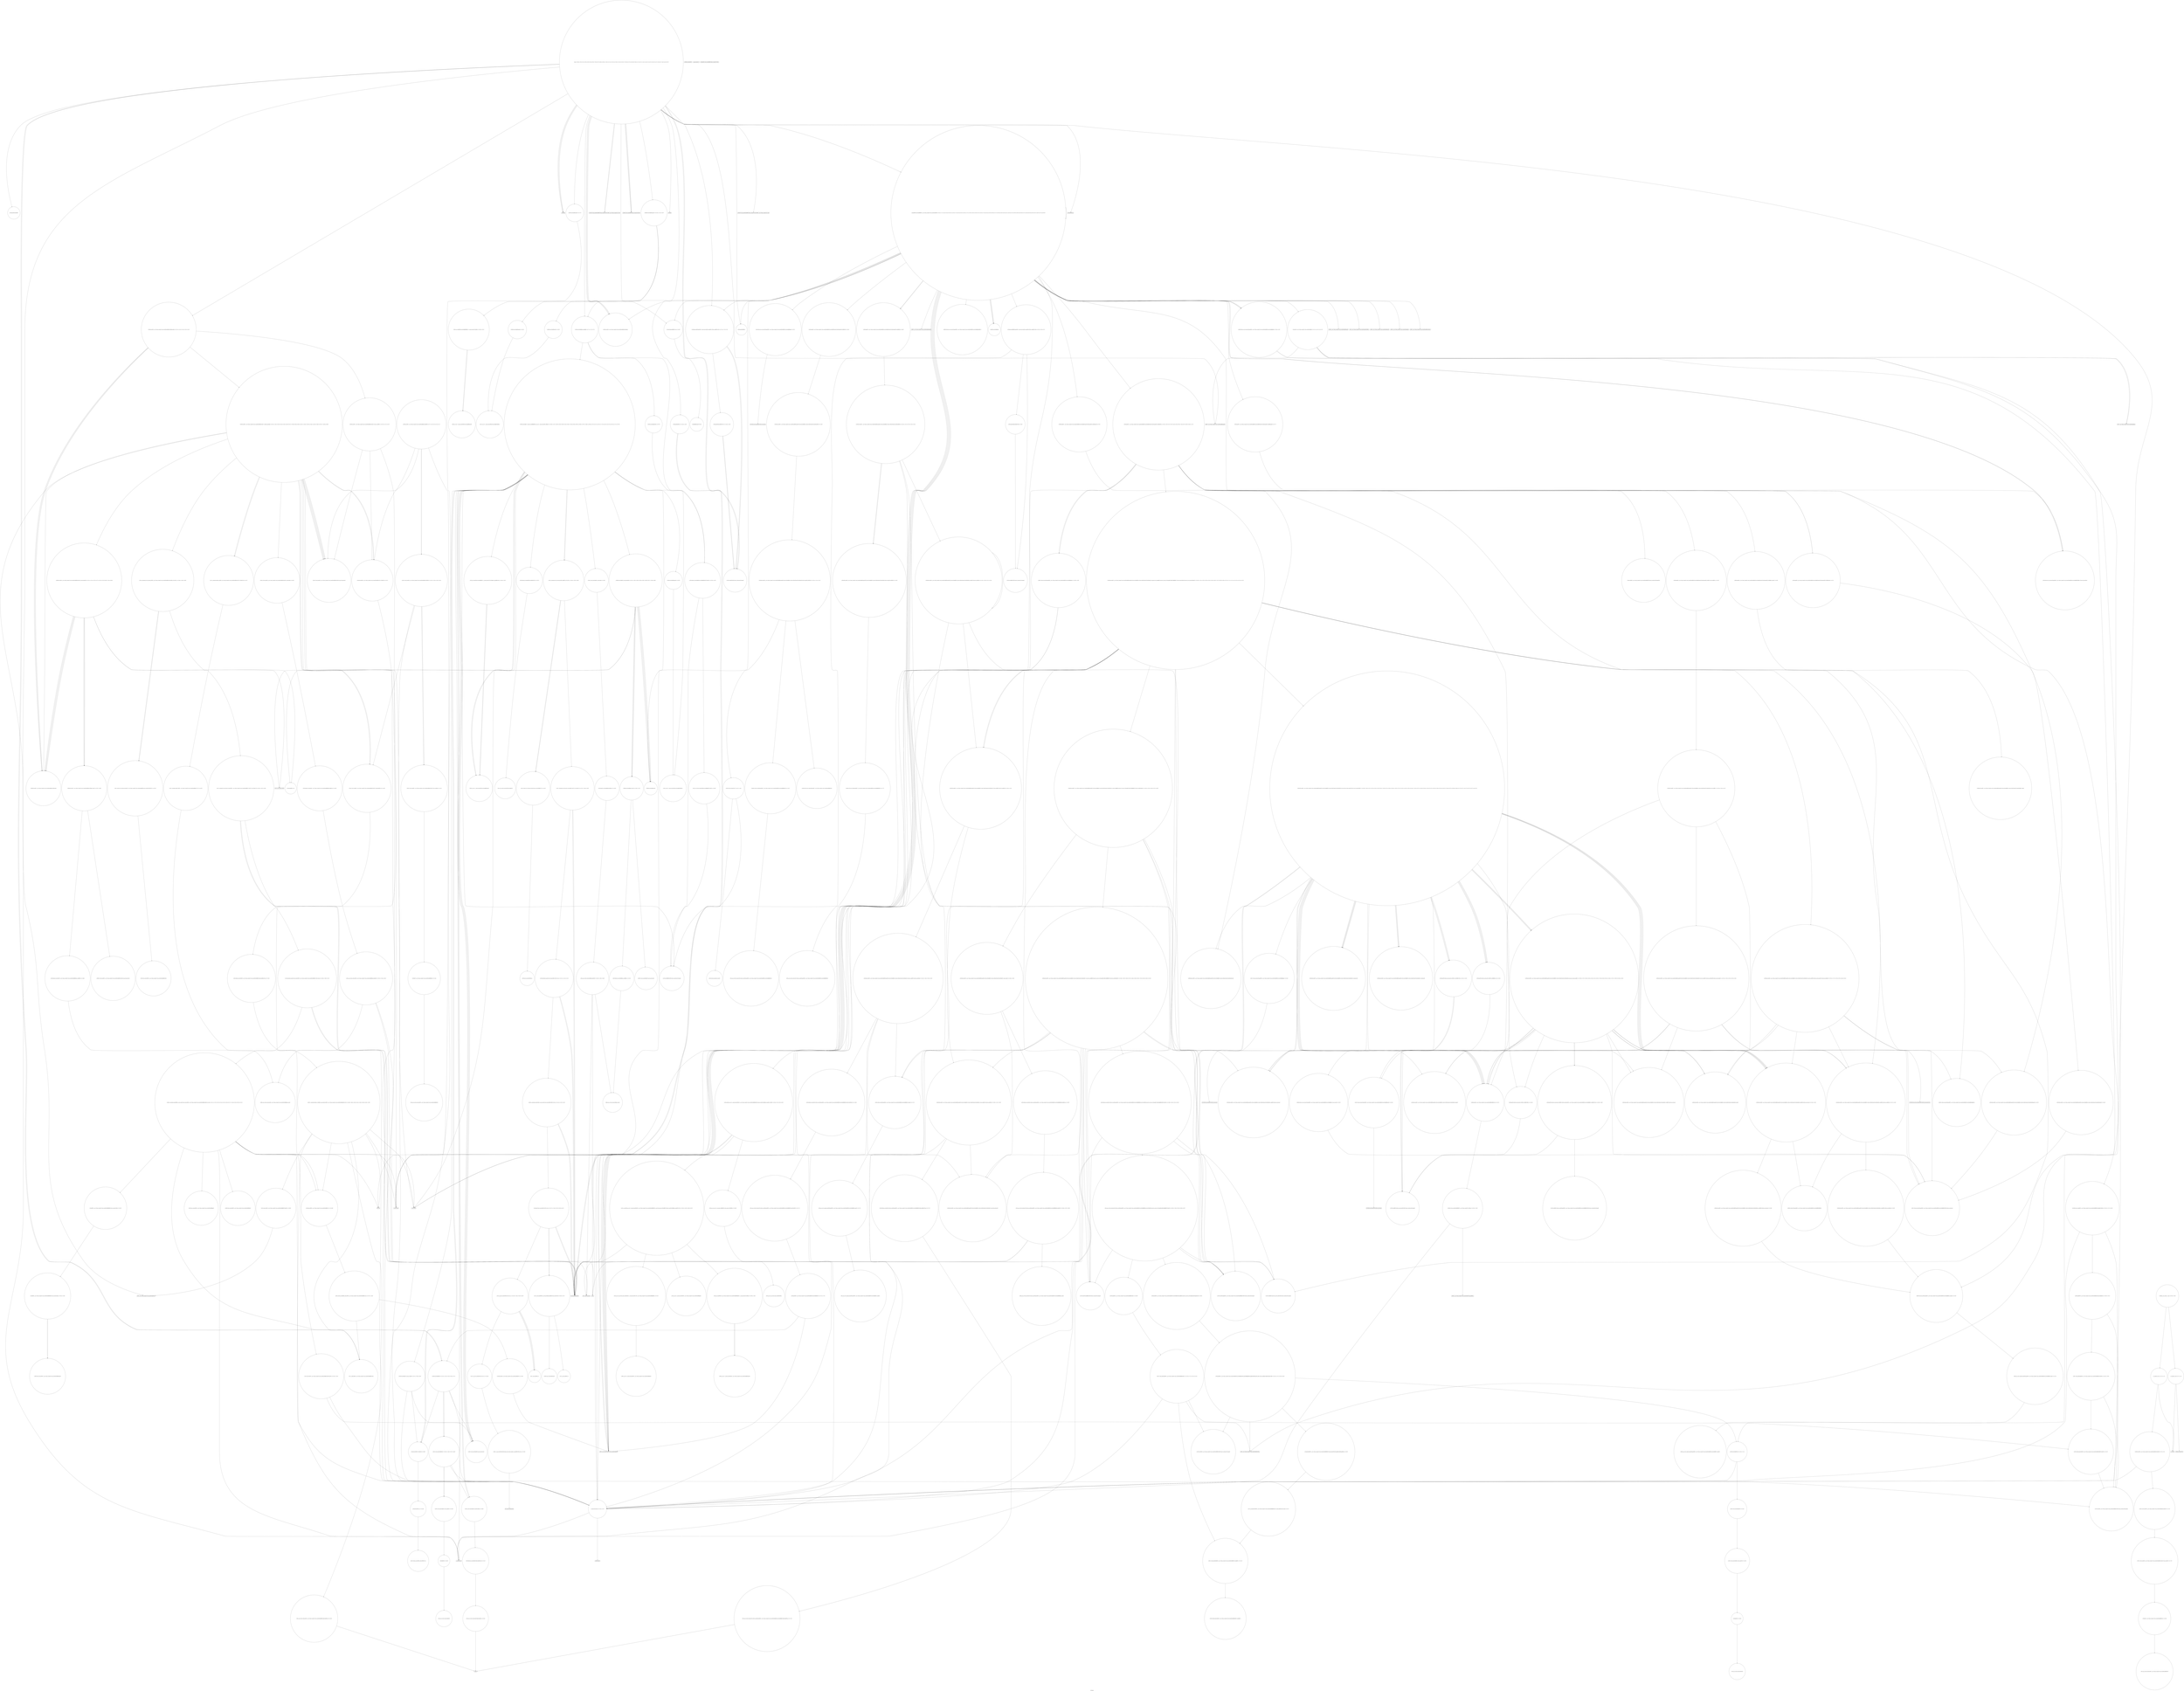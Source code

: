 digraph "Call Graph" {
	label="Call Graph";

	Node0x56465e588680 [shape=record,shape=circle,label="{__cxx_global_var_init|{<s0>1|<s1>2}}"];
	Node0x56465e588680:s0 -> Node0x56465e588700[color=black];
	Node0x56465e588680:s1 -> Node0x56465eae7400[color=black];
	Node0x56465eaf3660 [shape=record,shape=circle,label="{_ZNKSt13move_iteratorIPNSt7__cxx1112basic_stringIcSt11char_traitsIcESaIcEEEEdeEv}"];
	Node0x56465eaeecc0 [shape=record,shape=circle,label="{_ZNSt11_Tuple_implILm0EJONSt7__cxx1112basic_stringIcSt11char_traitsIcESaIcEEEEEC2IS5_EEOT_|{<s0>352|<s1>353}}"];
	Node0x56465eaeecc0:s0 -> Node0x56465eaee0c0[color=black];
	Node0x56465eaeecc0:s1 -> Node0x56465eaedfc0[color=black];
	Node0x56465eae8b00 [shape=record,shape=circle,label="{_ZNSt12_Vector_baseINSt7__cxx1112basic_stringIcSt11char_traitsIcESaIcEEESaIS5_EE19_M_get_Tp_allocatorEv}"];
	Node0x56465eae7980 [shape=record,shape=circle,label="{_ZNKSt6vectorIiSaIiEEixEm}"];
	Node0x56465eaeb3a0 [shape=record,shape=circle,label="{_ZNSt12_Vector_baseIiSaIiEE13_M_deallocateEPim|{<s0>399}}"];
	Node0x56465eaeb3a0:s0 -> Node0x56465eaec120[color=black];
	Node0x56465eae9200 [shape=record,shape=circle,label="{_ZNKSt3mapINSt7__cxx1112basic_stringIcSt11char_traitsIcESaIcEEESt6vectorIiSaIiEESt4lessIS5_ESaISt4pairIKS5_S8_EEE8key_compEv|{<s0>196}}"];
	Node0x56465eae9200:s0 -> Node0x56465eaed2c0[color=black];
	Node0x56465eae8080 [shape=record,shape=circle,label="{_ZNSt3mapINSt7__cxx1112basic_stringIcSt11char_traitsIcESaIcEEESt6vectorIiSaIiEESt4lessIS5_ESaISt4pairIKS5_S8_EEE3endEv|{<s0>78}}"];
	Node0x56465eae8080:s0 -> Node0x56465eaec220[color=black];
	Node0x56465eaebaa0 [shape=record,shape=circle,label="{_ZSt4copyISt13move_iteratorIPiES1_ET0_T_S4_S3_|{<s0>417|<s1>418|<s2>419|<s3>420|<s4>421}}"];
	Node0x56465eaebaa0:s0 -> Node0x56465eae9500[color=black];
	Node0x56465eaebaa0:s1 -> Node0x56465eaebba0[color=black];
	Node0x56465eaebaa0:s2 -> Node0x56465eae9500[color=black];
	Node0x56465eaebaa0:s3 -> Node0x56465eaebba0[color=black];
	Node0x56465eaebaa0:s4 -> Node0x56465eaebb20[color=black];
	Node0x56465eae9900 [shape=record,shape=circle,label="{_ZNKSt13_Rb_tree_nodeISt4pairIKNSt7__cxx1112basic_stringIcSt11char_traitsIcESaIcEEESt6vectorIiSaIiEEEE9_M_valptrEv|{<s0>230}}"];
	Node0x56465eae9900:s0 -> Node0x56465eae9980[color=black];
	Node0x56465eae8780 [shape=record,shape=circle,label="{_ZNSt4pairIiiEC2IiiLb1EEEv}"];
	Node0x56465eaec1a0 [shape=record,shape=circle,label="{_ZN9__gnu_cxx13new_allocatorIiE10deallocateEPim|{<s0>432}}"];
	Node0x56465eaec1a0:s0 -> Node0x56465eaeaf20[color=black];
	Node0x56465eaed840 [shape=record,shape=Mrecord,label="{llvm.trap}"];
	Node0x56465eae9ea0 [shape=record,shape=circle,label="{_ZSt7forwardIRKiEOT_RNSt16remove_referenceIS2_E4typeE}"];
	Node0x56465eaec8a0 [shape=record,shape=circle,label="{_ZN9__gnu_cxx13new_allocatorIiEC2Ev}"];
	Node0x56465eaedf40 [shape=record,shape=circle,label="{_ZNSt11_Tuple_implILm0EJONSt7__cxx1112basic_stringIcSt11char_traitsIcESaIcEEEEE7_M_headERS7_|{<s0>314}}"];
	Node0x56465eaedf40:s0 -> Node0x56465eaee040[color=black];
	Node0x56465eaea5a0 [shape=record,shape=circle,label="{_ZStltIiiEbRKSt4pairIT_T0_ES5_}"];
	Node0x56465eaecfa0 [shape=record,shape=circle,label="{_ZSt10_ConstructINSt7__cxx1112basic_stringIcSt11char_traitsIcESaIcEEEJEEvPT_DpOT0_|{<s0>496}}"];
	Node0x56465eaecfa0:s0 -> Node0x56465eae8680[color=black];
	Node0x56465eaee640 [shape=record,shape=circle,label="{_ZNSt4pairIPSt18_Rb_tree_node_baseS1_EC2IRS1_S4_Lb1EEEOT_OT0_|{<s0>341|<s1>342}}"];
	Node0x56465eaee640:s0 -> Node0x56465eaee8c0[color=black];
	Node0x56465eaee640:s1 -> Node0x56465eaee8c0[color=black];
	Node0x56465eaeaca0 [shape=record,shape=circle,label="{_ZNSt4pairIKNSt7__cxx1112basic_stringIcSt11char_traitsIcESaIcEEESt6vectorIiSaIiEEED2Ev|{<s0>172|<s1>173}}"];
	Node0x56465eaeaca0:s0 -> Node0x56465eae9da0[color=black];
	Node0x56465eaeaca0:s1 -> Node0x56465eae7e00[color=black];
	Node0x56465e588700 [shape=record,shape=Mrecord,label="{_ZNSt8ios_base4InitC1Ev}"];
	Node0x56465eaf36e0 [shape=record,shape=circle,label="{_ZNSt13move_iteratorIPNSt7__cxx1112basic_stringIcSt11char_traitsIcESaIcEEEEppEv}"];
	Node0x56465eaeed40 [shape=record,shape=circle,label="{_ZNSt16allocator_traitsISaIiEE9constructIiJRKiEEEvRS0_PT_DpOT0_|{<s0>354|<s1>355}}"];
	Node0x56465eaeed40:s0 -> Node0x56465eae9ea0[color=black];
	Node0x56465eaeed40:s1 -> Node0x56465eaeeec0[color=black];
	Node0x56465eae8b80 [shape=record,shape=circle,label="{_ZNSt12_Vector_baseINSt7__cxx1112basic_stringIcSt11char_traitsIcESaIcEEESaIS5_EED2Ev|{<s0>182|<s1>183|<s2>184|<s3>185}}"];
	Node0x56465eae8b80:s0 -> Node0x56465eae8e00[color=black];
	Node0x56465eae8b80:s1 -> Node0x56465eae8e80[color=black];
	Node0x56465eae8b80:s2 -> Node0x56465eae8e80[color=black];
	Node0x56465eae8b80:s3 -> Node0x56465eaea320[color=black];
	Node0x56465eae7a00 [shape=record,shape=circle,label="{_ZNSt3mapINSt7__cxx1112basic_stringIcSt11char_traitsIcESaIcEEESt6vectorIiSaIiEESt4lessIS5_ESaISt4pairIKS5_S8_EEEC2Ev|{<s0>58}}"];
	Node0x56465eae7a00:s0 -> Node0x56465eae9fa0[color=black];
	Node0x56465eaeb420 [shape=record,shape=circle,label="{_ZNKSt6vectorIiSaIiEE8max_sizeEv|{<s0>400|<s1>401}}"];
	Node0x56465eaeb420:s0 -> Node0x56465eaeb620[color=black];
	Node0x56465eaeb420:s1 -> Node0x56465eaeb5a0[color=black];
	Node0x56465eae9280 [shape=record,shape=circle,label="{_ZNKSt4lessINSt7__cxx1112basic_stringIcSt11char_traitsIcESaIcEEEEclERKS5_S8_|{<s0>197}}"];
	Node0x56465eae9280:s0 -> Node0x56465eaed340[color=black];
	Node0x56465eae8100 [shape=record,shape=circle,label="{_ZNKSt3mapINSt7__cxx1112basic_stringIcSt11char_traitsIcESaIcEEESt6vectorIiSaIiEESt4lessIS5_ESaISt4pairIKS5_S8_EEE4sizeEv|{<s0>79}}"];
	Node0x56465eae8100:s0 -> Node0x56465eaee340[color=black];
	Node0x56465eaebb20 [shape=record,shape=circle,label="{_ZSt14__copy_move_a2ILb1EPiS0_ET1_T0_S2_S1_|{<s0>422|<s1>423|<s2>424|<s3>425}}"];
	Node0x56465eaebb20:s0 -> Node0x56465eaebca0[color=black];
	Node0x56465eaebb20:s1 -> Node0x56465eaebca0[color=black];
	Node0x56465eaebb20:s2 -> Node0x56465eaebca0[color=black];
	Node0x56465eaebb20:s3 -> Node0x56465eaebc20[color=black];
	Node0x56465eae9980 [shape=record,shape=circle,label="{_ZNK9__gnu_cxx16__aligned_membufISt4pairIKNSt7__cxx1112basic_stringIcSt11char_traitsIcESaIcEEESt6vectorIiSaIiEEEE6_M_ptrEv|{<s0>231}}"];
	Node0x56465eae9980:s0 -> Node0x56465eae9a00[color=black];
	Node0x56465eae8800 [shape=record,shape=Mrecord,label="{_ZNSirsERi}"];
	Node0x56465eaec220 [shape=record,shape=circle,label="{_ZNSt8_Rb_treeINSt7__cxx1112basic_stringIcSt11char_traitsIcESaIcEEESt4pairIKS5_St6vectorIiSaIiEEESt10_Select1stISB_ESt4lessIS5_ESaISB_EE3endEv|{<s0>433}}"];
	Node0x56465eaec220:s0 -> Node0x56465eae9780[color=black];
	Node0x56465eaed8c0 [shape=record,shape=circle,label="{_ZNSt8_Rb_treeINSt7__cxx1112basic_stringIcSt11char_traitsIcESaIcEEESt4pairIKS5_St6vectorIiSaIiEEESt10_Select1stISB_ESt4lessIS5_ESaISB_EE11_M_get_nodeEv|{<s0>282|<s1>283}}"];
	Node0x56465eaed8c0:s0 -> Node0x56465eaeab20[color=black];
	Node0x56465eaed8c0:s1 -> Node0x56465eaed9c0[color=black];
	Node0x56465eae9f20 [shape=record,shape=circle,label="{_ZNSt4pairIiiEC2IRiLb1EEEOT_RKi|{<s0>138}}"];
	Node0x56465eae9f20:s0 -> Node0x56465eae9e20[color=black];
	Node0x56465eaec920 [shape=record,shape=circle,label="{_ZNSt12_Vector_baseIiSaIiEED2Ev|{<s0>445|<s1>446|<s2>447|<s3>448}}"];
	Node0x56465eaec920:s0 -> Node0x56465eaeb3a0[color=black];
	Node0x56465eaec920:s1 -> Node0x56465eaec9a0[color=black];
	Node0x56465eaec920:s2 -> Node0x56465eaec9a0[color=black];
	Node0x56465eaec920:s3 -> Node0x56465eaea320[color=black];
	Node0x56465eaedfc0 [shape=record,shape=circle,label="{_ZNSt10_Head_baseILm0EONSt7__cxx1112basic_stringIcSt11char_traitsIcESaIcEEELb0EEC2IS5_EEOT_|{<s0>315}}"];
	Node0x56465eaedfc0:s0 -> Node0x56465eaee0c0[color=black];
	Node0x56465eaea620 [shape=record,shape=circle,label="{_ZNSt8_Rb_treeINSt7__cxx1112basic_stringIcSt11char_traitsIcESaIcEEESt4pairIKS5_St6vectorIiSaIiEEESt10_Select1stISB_ESt4lessIS5_ESaISB_EED2Ev|{<s0>150|<s1>151|<s2>152|<s3>153|<s4>154}}"];
	Node0x56465eaea620:s0 -> Node0x56465eaea720[color=black];
	Node0x56465eaea620:s1 -> Node0x56465eaea6a0[color=black];
	Node0x56465eaea620:s2 -> Node0x56465eaea7a0[color=black];
	Node0x56465eaea620:s3 -> Node0x56465eaea7a0[color=black];
	Node0x56465eaea620:s4 -> Node0x56465eaea320[color=black];
	Node0x56465eaed020 [shape=record,shape=circle,label="{_ZNKSt6vectorINSt7__cxx1112basic_stringIcSt11char_traitsIcESaIcEEESaIS5_EE8max_sizeEv|{<s0>497|<s1>498}}"];
	Node0x56465eaed020:s0 -> Node0x56465eaed120[color=black];
	Node0x56465eaed020:s1 -> Node0x56465eaed0a0[color=black];
	Node0x56465eaee6c0 [shape=record,shape=circle,label="{_ZNSt17_Rb_tree_iteratorISt4pairIKNSt7__cxx1112basic_stringIcSt11char_traitsIcESaIcEEESt6vectorIiSaIiEEEEmmEv|{<s0>343}}"];
	Node0x56465eaee6c0:s0 -> Node0x56465eaeeac0[color=black];
	Node0x56465eaead20 [shape=record,shape=circle,label="{_ZN9__gnu_cxx16__aligned_membufISt4pairIKNSt7__cxx1112basic_stringIcSt11char_traitsIcESaIcEEESt6vectorIiSaIiEEEE6_M_ptrEv|{<s0>174}}"];
	Node0x56465eaead20:s0 -> Node0x56465eaeada0[color=black];
	Node0x56465eae7380 [shape=record,shape=Mrecord,label="{_ZNSt8ios_base4InitD1Ev}"];
	Node0x56465eaf3760 [shape=record,shape=circle,label="{_ZSteqIPNSt7__cxx1112basic_stringIcSt11char_traitsIcESaIcEEEEbRKSt13move_iteratorIT_ESB_|{<s0>525|<s1>526}}"];
	Node0x56465eaf3760:s0 -> Node0x56465eaf37e0[color=black];
	Node0x56465eaf3760:s1 -> Node0x56465eaf37e0[color=black];
	Node0x56465eaeedc0 [shape=record,shape=circle,label="{_ZNSt6vectorIiSaIiEE17_M_realloc_insertIJRKiEEEvN9__gnu_cxx17__normal_iteratorIPiS1_EEDpOT_|{<s0>356|<s1>357|<s2>358|<s3>359|<s4>360|<s5>361|<s6>362|<s7>363|<s8>364|<s9>365|<s10>366|<s11>367|<s12>368|<s13>369|<s14>370|<s15>371|<s16>372|<s17>373|<s18>374|<s19>375|<s20>376|<s21>377|<s22>378}}"];
	Node0x56465eaeedc0:s0 -> Node0x56465eaeef40[color=black];
	Node0x56465eaeedc0:s1 -> Node0x56465eaef040[color=black];
	Node0x56465eaeedc0:s2 -> Node0x56465eaeefc0[color=black];
	Node0x56465eaeedc0:s3 -> Node0x56465eaef0c0[color=black];
	Node0x56465eaeedc0:s4 -> Node0x56465eae9ea0[color=black];
	Node0x56465eaeedc0:s5 -> Node0x56465eaeed40[color=black];
	Node0x56465eaeedc0:s6 -> Node0x56465eaef1c0[color=black];
	Node0x56465eaeedc0:s7 -> Node0x56465eaef240[color=black];
	Node0x56465eaeedc0:s8 -> Node0x56465eaef140[color=black];
	Node0x56465eaeedc0:s9 -> Node0x56465eaef1c0[color=black];
	Node0x56465eaeedc0:s10 -> Node0x56465eaef240[color=black];
	Node0x56465eaeedc0:s11 -> Node0x56465eaef140[color=black];
	Node0x56465eaeedc0:s12 -> Node0x56465eaea3a0[color=black];
	Node0x56465eaeedc0:s13 -> Node0x56465eaeb2a0[color=black];
	Node0x56465eaeedc0:s14 -> Node0x56465eaed7c0[color=black];
	Node0x56465eaeedc0:s15 -> Node0x56465eaef240[color=black];
	Node0x56465eaeedc0:s16 -> Node0x56465eaeb320[color=black];
	Node0x56465eaeedc0:s17 -> Node0x56465eaeb3a0[color=black];
	Node0x56465eaeedc0:s18 -> Node0x56465eaed740[color=black];
	Node0x56465eaeedc0:s19 -> Node0x56465eaef240[color=black];
	Node0x56465eaeedc0:s20 -> Node0x56465eaeb320[color=black];
	Node0x56465eaeedc0:s21 -> Node0x56465eaeb3a0[color=black];
	Node0x56465eaeedc0:s22 -> Node0x56465eaea320[color=black];
	Node0x56465eae8c00 [shape=record,shape=circle,label="{_ZSt8_DestroyIPNSt7__cxx1112basic_stringIcSt11char_traitsIcESaIcEEEEvT_S7_|{<s0>186}}"];
	Node0x56465eae8c00:s0 -> Node0x56465eae8c80[color=black];
	Node0x56465eae7a80 [shape=record,shape=circle,label="{_ZNKSt6vectorIiSaIiEE4sizeEv}"];
	Node0x56465eaeb4a0 [shape=record,shape=Mrecord,label="{_ZSt20__throw_length_errorPKc}"];
	Node0x56465eae9300 [shape=record,shape=circle,label="{_ZNKSt17_Rb_tree_iteratorISt4pairIKNSt7__cxx1112basic_stringIcSt11char_traitsIcESaIcEEESt6vectorIiSaIiEEEEdeEv|{<s0>198|<s1>199}}"];
	Node0x56465eae9300:s0 -> Node0x56465eaeaba0[color=black];
	Node0x56465eae9300:s1 -> Node0x56465eaea320[color=black];
	Node0x56465eae8180 [shape=record,shape=circle,label="{_ZSt5countIN9__gnu_cxx17__normal_iteratorIPKcNSt7__cxx1112basic_stringIcSt11char_traitsIcESaIcEEEEEcENSt15iterator_traitsIT_E15difference_typeESC_SC_RKT0_|{<s0>80|<s1>81|<s2>82|<s3>83}}"];
	Node0x56465eae8180:s0 -> Node0x56465eae9500[color=black];
	Node0x56465eae8180:s1 -> Node0x56465eae9500[color=black];
	Node0x56465eae8180:s2 -> Node0x56465eaec3a0[color=black];
	Node0x56465eae8180:s3 -> Node0x56465eaec320[color=black];
	Node0x56465eaebba0 [shape=record,shape=circle,label="{_ZSt12__miter_baseIPiEDTcl12__miter_basecldtfp_4baseEEESt13move_iteratorIT_E|{<s0>426|<s1>427}}"];
	Node0x56465eaebba0:s0 -> Node0x56465eaebea0[color=black];
	Node0x56465eaebba0:s1 -> Node0x56465eaebe20[color=black];
	Node0x56465eae9a00 [shape=record,shape=circle,label="{_ZNK9__gnu_cxx16__aligned_membufISt4pairIKNSt7__cxx1112basic_stringIcSt11char_traitsIcESaIcEEESt6vectorIiSaIiEEEE7_M_addrEv}"];
	Node0x56465eae8880 [shape=record,shape=circle,label="{_ZNSt6vectorINSt7__cxx1112basic_stringIcSt11char_traitsIcESaIcEEESaIS5_EE6resizeEm|{<s0>122|<s1>123|<s2>124|<s3>125|<s4>126}}"];
	Node0x56465eae8880:s0 -> Node0x56465eaecb20[color=black];
	Node0x56465eae8880:s1 -> Node0x56465eaecb20[color=black];
	Node0x56465eae8880:s2 -> Node0x56465eaecba0[color=black];
	Node0x56465eae8880:s3 -> Node0x56465eaecb20[color=black];
	Node0x56465eae8880:s4 -> Node0x56465eaecc20[color=black];
	Node0x56465eaec2a0 [shape=record,shape=Mrecord,label="{_ZSt18_Rb_tree_incrementPKSt18_Rb_tree_node_base}"];
	Node0x56465eaed940 [shape=record,shape=circle,label="{_ZNSt8_Rb_treeINSt7__cxx1112basic_stringIcSt11char_traitsIcESaIcEEESt4pairIKS5_St6vectorIiSaIiEEESt10_Select1stISB_ESt4lessIS5_ESaISB_EE17_M_construct_nodeIJRKSt21piecewise_construct_tSt5tupleIJOS5_EESM_IJEEEEEvPSt13_Rb_tree_nodeISB_EDpOT_|{<s0>284|<s1>285|<s2>286|<s3>287|<s4>288|<s5>289|<s6>290|<s7>291|<s8>292|<s9>293|<s10>294}}"];
	Node0x56465eaed940:s0 -> Node0x56465eaeab20[color=black];
	Node0x56465eaed940:s1 -> Node0x56465eaeaba0[color=black];
	Node0x56465eaed940:s2 -> Node0x56465eaed4c0[color=black];
	Node0x56465eaed940:s3 -> Node0x56465eaed540[color=black];
	Node0x56465eaed940:s4 -> Node0x56465eaed5c0[color=black];
	Node0x56465eaed940:s5 -> Node0x56465eaedc40[color=black];
	Node0x56465eaed940:s6 -> Node0x56465eaea3a0[color=black];
	Node0x56465eaed940:s7 -> Node0x56465eaeaa20[color=black];
	Node0x56465eaed940:s8 -> Node0x56465eaed740[color=black];
	Node0x56465eaed940:s9 -> Node0x56465eaed7c0[color=black];
	Node0x56465eaed940:s10 -> Node0x56465eaea320[color=black];
	Node0x56465eae9fa0 [shape=record,shape=circle,label="{_ZNSt8_Rb_treeINSt7__cxx1112basic_stringIcSt11char_traitsIcESaIcEEESt4pairIKS5_St6vectorIiSaIiEEESt10_Select1stISB_ESt4lessIS5_ESaISB_EEC2Ev|{<s0>139}}"];
	Node0x56465eae9fa0:s0 -> Node0x56465eaea020[color=black];
	Node0x56465eaec9a0 [shape=record,shape=circle,label="{_ZNSt12_Vector_baseIiSaIiEE12_Vector_implD2Ev|{<s0>449}}"];
	Node0x56465eaec9a0:s0 -> Node0x56465eaeca20[color=black];
	Node0x56465eaee040 [shape=record,shape=circle,label="{_ZNSt10_Head_baseILm0EONSt7__cxx1112basic_stringIcSt11char_traitsIcESaIcEEELb0EE7_M_headERS7_}"];
	Node0x56465eaea6a0 [shape=record,shape=circle,label="{_ZNSt8_Rb_treeINSt7__cxx1112basic_stringIcSt11char_traitsIcESaIcEEESt4pairIKS5_St6vectorIiSaIiEEESt10_Select1stISB_ESt4lessIS5_ESaISB_EE8_M_eraseEPSt13_Rb_tree_nodeISB_E|{<s0>155|<s1>156|<s2>157|<s3>158}}"];
	Node0x56465eaea6a0:s0 -> Node0x56465eaea820[color=black];
	Node0x56465eaea6a0:s1 -> Node0x56465eaea6a0[color=black];
	Node0x56465eaea6a0:s2 -> Node0x56465eaea8a0[color=black];
	Node0x56465eaea6a0:s3 -> Node0x56465eaea920[color=black];
	Node0x56465eaed0a0 [shape=record,shape=circle,label="{_ZNSt16allocator_traitsISaINSt7__cxx1112basic_stringIcSt11char_traitsIcESaIcEEEEE8max_sizeERKS6_|{<s0>499}}"];
	Node0x56465eaed0a0:s0 -> Node0x56465eaed1a0[color=black];
	Node0x56465eaee740 [shape=record,shape=circle,label="{_ZNSt17_Rb_tree_iteratorISt4pairIKNSt7__cxx1112basic_stringIcSt11char_traitsIcESaIcEEESt6vectorIiSaIiEEEEppEv|{<s0>344}}"];
	Node0x56465eaee740:s0 -> Node0x56465eaeeb40[color=black];
	Node0x56465eaeada0 [shape=record,shape=circle,label="{_ZN9__gnu_cxx16__aligned_membufISt4pairIKNSt7__cxx1112basic_stringIcSt11char_traitsIcESaIcEEESt6vectorIiSaIiEEEE7_M_addrEv}"];
	Node0x56465eae7400 [shape=record,shape=Mrecord,label="{__cxa_atexit}"];
	Node0x56465eaf37e0 [shape=record,shape=circle,label="{_ZNKSt13move_iteratorIPNSt7__cxx1112basic_stringIcSt11char_traitsIcESaIcEEEE4baseEv}"];
	Node0x56465eaeee40 [shape=record,shape=circle,label="{_ZNSt6vectorIiSaIiEE3endEv|{<s0>379}}"];
	Node0x56465eaeee40:s0 -> Node0x56465eaeb720[color=black];
	Node0x56465eae8c80 [shape=record,shape=circle,label="{_ZNSt12_Destroy_auxILb0EE9__destroyIPNSt7__cxx1112basic_stringIcSt11char_traitsIcESaIcEEEEEvT_S9_|{<s0>187|<s1>188}}"];
	Node0x56465eae8c80:s0 -> Node0x56465eae8d80[color=black];
	Node0x56465eae8c80:s1 -> Node0x56465eae8d00[color=black];
	Node0x56465eae7b00 [shape=record,shape=circle,label="{_ZNSt3mapINSt7__cxx1112basic_stringIcSt11char_traitsIcESaIcEEESt6vectorIiSaIiEESt4lessIS5_ESaISt4pairIKS5_S8_EEEixEOS5_|{<s0>59|<s1>60|<s2>61|<s3>62|<s4>63|<s5>64|<s6>65|<s7>66|<s8>67|<s9>68|<s10>69|<s11>70}}"];
	Node0x56465eae7b00:s0 -> Node0x56465eae9100[color=black];
	Node0x56465eae7b00:s1 -> Node0x56465eae8080[color=black];
	Node0x56465eae7b00:s2 -> Node0x56465eae9180[color=black];
	Node0x56465eae7b00:s3 -> Node0x56465eae9200[color=black];
	Node0x56465eae7b00:s4 -> Node0x56465eae9300[color=black];
	Node0x56465eae7b00:s5 -> Node0x56465eae9280[color=black];
	Node0x56465eae7b00:s6 -> Node0x56465eae7f80[color=black];
	Node0x56465eae7b00:s7 -> Node0x56465eae9480[color=black];
	Node0x56465eae7b00:s8 -> Node0x56465eae9400[color=black];
	Node0x56465eae7b00:s9 -> Node0x56465eae9380[color=black];
	Node0x56465eae7b00:s10 -> Node0x56465eae9500[color=black];
	Node0x56465eae7b00:s11 -> Node0x56465eae9300[color=black];
	Node0x56465eaeb520 [shape=record,shape=circle,label="{_ZSt3maxImERKT_S2_S2_}"];
	Node0x56465eae9380 [shape=record,shape=circle,label="{_ZNSt8_Rb_treeINSt7__cxx1112basic_stringIcSt11char_traitsIcESaIcEEESt4pairIKS5_St6vectorIiSaIiEEESt10_Select1stISB_ESt4lessIS5_ESaISB_EE22_M_emplace_hint_uniqueIJRKSt21piecewise_construct_tSt5tupleIJOS5_EESM_IJEEEEESt17_Rb_tree_iteratorISB_ESt23_Rb_tree_const_iteratorISB_EDpOT_|{<s0>200|<s1>201|<s2>202|<s3>203|<s4>204|<s5>205|<s6>206|<s7>207|<s8>208|<s9>209|<s10>210|<s11>211|<s12>212|<s13>213|<s14>214|<s15>215}}"];
	Node0x56465eae9380:s0 -> Node0x56465eaed4c0[color=black];
	Node0x56465eae9380:s1 -> Node0x56465eaed540[color=black];
	Node0x56465eae9380:s2 -> Node0x56465eaed5c0[color=black];
	Node0x56465eae9380:s3 -> Node0x56465eaed440[color=black];
	Node0x56465eae9380:s4 -> Node0x56465eae9500[color=black];
	Node0x56465eae9380:s5 -> Node0x56465eae9700[color=black];
	Node0x56465eae9380:s6 -> Node0x56465eaed640[color=black];
	Node0x56465eae9380:s7 -> Node0x56465eaed6c0[color=black];
	Node0x56465eae9380:s8 -> Node0x56465eaea3a0[color=black];
	Node0x56465eae9380:s9 -> Node0x56465eaea920[color=black];
	Node0x56465eae9380:s10 -> Node0x56465eaed740[color=black];
	Node0x56465eae9380:s11 -> Node0x56465eaea920[color=black];
	Node0x56465eae9380:s12 -> Node0x56465eae9780[color=black];
	Node0x56465eae9380:s13 -> Node0x56465eaed7c0[color=black];
	Node0x56465eae9380:s14 -> Node0x56465eaed840[color=black];
	Node0x56465eae9380:s15 -> Node0x56465eaea320[color=black];
	Node0x56465eae8200 [shape=record,shape=circle,label="{_ZNKSt23_Rb_tree_const_iteratorISt4pairIKNSt7__cxx1112basic_stringIcSt11char_traitsIcESaIcEEESt6vectorIiSaIiEEEEptEv|{<s0>84|<s1>85}}"];
	Node0x56465eae8200:s0 -> Node0x56465eae9900[color=black];
	Node0x56465eae8200:s1 -> Node0x56465eaea320[color=black];
	Node0x56465eaebc20 [shape=record,shape=circle,label="{_ZSt13__copy_move_aILb1EPiS0_ET1_T0_S2_S1_|{<s0>428}}"];
	Node0x56465eaebc20:s0 -> Node0x56465eaebd20[color=black];
	Node0x56465eaed2c0 [shape=record,shape=circle,label="{_ZNKSt8_Rb_treeINSt7__cxx1112basic_stringIcSt11char_traitsIcESaIcEEESt4pairIKS5_St6vectorIiSaIiEEESt10_Select1stISB_ESt4lessIS5_ESaISB_EE8key_compEv}"];
	Node0x56465eae8900 [shape=record,shape=circle,label="{_ZNSt6vectorIiSaIiEE5clearEv|{<s0>127}}"];
	Node0x56465eae8900:s0 -> Node0x56465eaf38e0[color=black];
	Node0x56465eaec320 [shape=record,shape=circle,label="{_ZSt10__count_ifIN9__gnu_cxx17__normal_iteratorIPKcNSt7__cxx1112basic_stringIcSt11char_traitsIcESaIcEEEEENS0_5__ops16_Iter_equals_valIS2_EEENSt15iterator_traitsIT_E15difference_typeESF_SF_T0_|{<s0>434|<s1>435|<s2>436|<s3>437}}"];
	Node0x56465eaec320:s0 -> Node0x56465eaec420[color=black];
	Node0x56465eaec320:s1 -> Node0x56465eae9500[color=black];
	Node0x56465eaec320:s2 -> Node0x56465eaec4a0[color=black];
	Node0x56465eaec320:s3 -> Node0x56465eaec520[color=black];
	Node0x56465eaed9c0 [shape=record,shape=circle,label="{_ZNSt16allocator_traitsISaISt13_Rb_tree_nodeISt4pairIKNSt7__cxx1112basic_stringIcSt11char_traitsIcESaIcEEESt6vectorIiSaIiEEEEEE8allocateERSE_m|{<s0>295}}"];
	Node0x56465eaed9c0:s0 -> Node0x56465eaeda40[color=black];
	Node0x56465eaea020 [shape=record,shape=circle,label="{_ZNSt8_Rb_treeINSt7__cxx1112basic_stringIcSt11char_traitsIcESaIcEEESt4pairIKS5_St6vectorIiSaIiEEESt10_Select1stISB_ESt4lessIS5_ESaISB_EE13_Rb_tree_implISF_Lb1EEC2Ev|{<s0>140|<s1>141|<s2>142}}"];
	Node0x56465eaea020:s0 -> Node0x56465eaea0a0[color=black];
	Node0x56465eaea020:s1 -> Node0x56465eaea120[color=black];
	Node0x56465eaea020:s2 -> Node0x56465eaea1a0[color=black];
	Node0x56465eaeca20 [shape=record,shape=circle,label="{_ZNSaIiED2Ev|{<s0>450}}"];
	Node0x56465eaeca20:s0 -> Node0x56465eaecaa0[color=black];
	Node0x56465eaee0c0 [shape=record,shape=circle,label="{_ZSt7forwardINSt7__cxx1112basic_stringIcSt11char_traitsIcESaIcEEEEOT_RNSt16remove_referenceIS6_E4typeE}"];
	Node0x56465eaea720 [shape=record,shape=circle,label="{_ZNSt8_Rb_treeINSt7__cxx1112basic_stringIcSt11char_traitsIcESaIcEEESt4pairIKS5_St6vectorIiSaIiEEESt10_Select1stISB_ESt4lessIS5_ESaISB_EE8_M_beginEv}"];
	Node0x56465eaed120 [shape=record,shape=circle,label="{_ZNKSt12_Vector_baseINSt7__cxx1112basic_stringIcSt11char_traitsIcESaIcEEESaIS5_EE19_M_get_Tp_allocatorEv}"];
	Node0x56465eaee7c0 [shape=record,shape=circle,label="{_ZNSt4pairIPSt18_Rb_tree_node_baseS1_EC2IRS1_Lb1EEEOT_RKS1_|{<s0>345}}"];
	Node0x56465eaee7c0:s0 -> Node0x56465eaee8c0[color=black];
	Node0x56465eaeae20 [shape=record,shape=circle,label="{_ZNSt16allocator_traitsISaISt13_Rb_tree_nodeISt4pairIKNSt7__cxx1112basic_stringIcSt11char_traitsIcESaIcEEESt6vectorIiSaIiEEEEEE10deallocateERSE_PSD_m|{<s0>175}}"];
	Node0x56465eaeae20:s0 -> Node0x56465eaeaea0[color=black];
	Node0x56465eae7480 [shape=record,shape=circle,label="{__cxx_global_var_init.1|{<s0>3|<s1>4}}"];
	Node0x56465eae7480:s0 -> Node0x56465eae7500[color=black];
	Node0x56465eae7480:s1 -> Node0x56465eae7400[color=black];
	Node0x56465eaf3860 [shape=record,shape=circle,label="{_ZNSt13move_iteratorIPNSt7__cxx1112basic_stringIcSt11char_traitsIcESaIcEEEEC2ES6_}"];
	Node0x56465eaeeec0 [shape=record,shape=circle,label="{_ZN9__gnu_cxx13new_allocatorIiE9constructIiJRKiEEEvPT_DpOT0_|{<s0>380}}"];
	Node0x56465eaeeec0:s0 -> Node0x56465eae9ea0[color=black];
	Node0x56465eae8d00 [shape=record,shape=circle,label="{_ZSt8_DestroyINSt7__cxx1112basic_stringIcSt11char_traitsIcESaIcEEEEvPT_|{<s0>189}}"];
	Node0x56465eae8d00:s0 -> Node0x56465eae7e00[color=black];
	Node0x56465eae7b80 [shape=record,shape=circle,label="{_ZNSt6vectorINSt7__cxx1112basic_stringIcSt11char_traitsIcESaIcEEESaIS5_EEixEm}"];
	Node0x56465eaeb5a0 [shape=record,shape=circle,label="{_ZNSt16allocator_traitsISaIiEE8max_sizeERKS0_|{<s0>402}}"];
	Node0x56465eaeb5a0:s0 -> Node0x56465eaeb6a0[color=black];
	Node0x56465eae9400 [shape=record,shape=circle,label="{_ZSt16forward_as_tupleIJNSt7__cxx1112basic_stringIcSt11char_traitsIcESaIcEEEEESt5tupleIJDpOT_EES9_|{<s0>216|<s1>217|<s2>218}}"];
	Node0x56465eae9400:s0 -> Node0x56465eaee0c0[color=black];
	Node0x56465eae9400:s1 -> Node0x56465eaeec40[color=black];
	Node0x56465eae9400:s2 -> Node0x56465eaea320[color=black];
	Node0x56465eae8280 [shape=record,shape=Mrecord,label="{_ZNKSt7__cxx1112basic_stringIcSt11char_traitsIcESaIcEE5beginEv}"];
	Node0x56465eaebca0 [shape=record,shape=circle,label="{_ZSt12__niter_baseIPiET_S1_}"];
	Node0x56465eaed340 [shape=record,shape=circle,label="{_ZStltIcSt11char_traitsIcESaIcEEbRKNSt7__cxx1112basic_stringIT_T0_T1_EESA_|{<s0>232|<s1>233}}"];
	Node0x56465eaed340:s0 -> Node0x56465eaed3c0[color=black];
	Node0x56465eaed340:s1 -> Node0x56465eaea320[color=black];
	Node0x56465eae8980 [shape=record,shape=Mrecord,label="{_ZStrsIcSt11char_traitsIcESaIcEERSt13basic_istreamIT_T0_ES7_RNSt7__cxx1112basic_stringIS4_S5_T1_EE}"];
	Node0x56465eaec3a0 [shape=record,shape=circle,label="{_ZN9__gnu_cxx5__ops17__iter_equals_valIKcEENS0_16_Iter_equals_valIT_EERS4_|{<s0>438}}"];
	Node0x56465eaec3a0:s0 -> Node0x56465eaec6a0[color=black];
	Node0x56465eaeda40 [shape=record,shape=circle,label="{_ZN9__gnu_cxx13new_allocatorISt13_Rb_tree_nodeISt4pairIKNSt7__cxx1112basic_stringIcSt11char_traitsIcESaIcEEESt6vectorIiSaIiEEEEE8allocateEmPKv|{<s0>296|<s1>297|<s2>298}}"];
	Node0x56465eaeda40:s0 -> Node0x56465eaedac0[color=black];
	Node0x56465eaeda40:s1 -> Node0x56465eaedb40[color=black];
	Node0x56465eaeda40:s2 -> Node0x56465eaedbc0[color=black];
	Node0x56465eaea0a0 [shape=record,shape=circle,label="{_ZNSaISt13_Rb_tree_nodeISt4pairIKNSt7__cxx1112basic_stringIcSt11char_traitsIcESaIcEEESt6vectorIiSaIiEEEEEC2Ev|{<s0>143}}"];
	Node0x56465eaea0a0:s0 -> Node0x56465eaea220[color=black];
	Node0x56465eaecaa0 [shape=record,shape=circle,label="{_ZN9__gnu_cxx13new_allocatorIiED2Ev}"];
	Node0x56465eaee140 [shape=record,shape=circle,label="{_ZNSt4pairIKNSt7__cxx1112basic_stringIcSt11char_traitsIcESaIcEEESt6vectorIiSaIiEEEC2IJOS5_EJLm0EEJEJEEERSt5tupleIJDpT_EERSD_IJDpT1_EESt12_Index_tupleIJXspT0_EEESM_IJXspT2_EEE|{<s0>316|<s1>317|<s2>318|<s3>319}}"];
	Node0x56465eaee140:s0 -> Node0x56465eaee1c0[color=black];
	Node0x56465eaee140:s1 -> Node0x56465eaedec0[color=black];
	Node0x56465eaee140:s2 -> Node0x56465eae7780[color=black];
	Node0x56465eaee140:s3 -> Node0x56465eae8700[color=black];
	Node0x56465eaea7a0 [shape=record,shape=circle,label="{_ZNSt8_Rb_treeINSt7__cxx1112basic_stringIcSt11char_traitsIcESaIcEEESt4pairIKS5_St6vectorIiSaIiEEESt10_Select1stISB_ESt4lessIS5_ESaISB_EE13_Rb_tree_implISF_Lb1EED2Ev|{<s0>159}}"];
	Node0x56465eaea7a0:s0 -> Node0x56465eaeafa0[color=black];
	Node0x56465eaed1a0 [shape=record,shape=circle,label="{_ZNK9__gnu_cxx13new_allocatorINSt7__cxx1112basic_stringIcSt11char_traitsIcESaIcEEEE8max_sizeEv}"];
	Node0x56465eaee840 [shape=record,shape=circle,label="{_ZNSt8_Rb_treeINSt7__cxx1112basic_stringIcSt11char_traitsIcESaIcEEESt4pairIKS5_St6vectorIiSaIiEEESt10_Select1stISB_ESt4lessIS5_ESaISB_EE8_S_valueEPKSt18_Rb_tree_node_base|{<s0>346}}"];
	Node0x56465eaee840:s0 -> Node0x56465eae9900[color=black];
	Node0x56465eaeaea0 [shape=record,shape=circle,label="{_ZN9__gnu_cxx13new_allocatorISt13_Rb_tree_nodeISt4pairIKNSt7__cxx1112basic_stringIcSt11char_traitsIcESaIcEEESt6vectorIiSaIiEEEEE10deallocateEPSE_m|{<s0>176}}"];
	Node0x56465eaeaea0:s0 -> Node0x56465eaeaf20[color=black];
	Node0x56465eae7500 [shape=record,shape=circle,label="{_ZNSt6vectorINSt7__cxx1112basic_stringIcSt11char_traitsIcESaIcEEESaIS5_EEC2Ev|{<s0>5|<s1>6}}"];
	Node0x56465eae7500:s0 -> Node0x56465eaeb0a0[color=black];
	Node0x56465eae7500:s1 -> Node0x56465eaea320[color=black];
	Node0x56465eaf38e0 [shape=record,shape=circle,label="{_ZNSt6vectorIiSaIiEE15_M_erase_at_endEPi|{<s0>527|<s1>528|<s2>529}}"];
	Node0x56465eaf38e0:s0 -> Node0x56465eaef240[color=black];
	Node0x56465eaf38e0:s1 -> Node0x56465eaeb320[color=black];
	Node0x56465eaf38e0:s2 -> Node0x56465eaea320[color=black];
	Node0x56465eaeef40 [shape=record,shape=circle,label="{_ZNKSt6vectorIiSaIiEE12_M_check_lenEmPKc|{<s0>381|<s1>382|<s2>383|<s3>384|<s4>385|<s5>386|<s6>387|<s7>388|<s8>389}}"];
	Node0x56465eaeef40:s0 -> Node0x56465eaeb420[color=black];
	Node0x56465eaeef40:s1 -> Node0x56465eae7a80[color=black];
	Node0x56465eaeef40:s2 -> Node0x56465eaeb4a0[color=black];
	Node0x56465eaeef40:s3 -> Node0x56465eae7a80[color=black];
	Node0x56465eaeef40:s4 -> Node0x56465eae7a80[color=black];
	Node0x56465eaeef40:s5 -> Node0x56465eaeb520[color=black];
	Node0x56465eaeef40:s6 -> Node0x56465eae7a80[color=black];
	Node0x56465eaeef40:s7 -> Node0x56465eaeb420[color=black];
	Node0x56465eaeef40:s8 -> Node0x56465eaeb420[color=black];
	Node0x56465eae8d80 [shape=record,shape=circle,label="{_ZSt11__addressofINSt7__cxx1112basic_stringIcSt11char_traitsIcESaIcEEEEPT_RS6_}"];
	Node0x56465eae7c00 [shape=record,shape=Mrecord,label="{_ZNSt7__cxx1112basic_stringIcSt11char_traitsIcESaIcEEC1ERKS4_}"];
	Node0x56465eaeb620 [shape=record,shape=circle,label="{_ZNKSt12_Vector_baseIiSaIiEE19_M_get_Tp_allocatorEv}"];
	Node0x56465eae9480 [shape=record,shape=circle,label="{_ZSt4moveIRNSt7__cxx1112basic_stringIcSt11char_traitsIcESaIcEEEEONSt16remove_referenceIT_E4typeEOS8_}"];
	Node0x56465eae8300 [shape=record,shape=Mrecord,label="{_ZNKSt7__cxx1112basic_stringIcSt11char_traitsIcESaIcEE3endEv}"];
	Node0x56465eaebd20 [shape=record,shape=circle,label="{_ZNSt11__copy_moveILb1ELb1ESt26random_access_iterator_tagE8__copy_mIiEEPT_PKS3_S6_S4_|{<s0>429}}"];
	Node0x56465eaebd20:s0 -> Node0x56465eaebda0[color=black];
	Node0x56465eaed3c0 [shape=record,shape=Mrecord,label="{_ZNKSt7__cxx1112basic_stringIcSt11char_traitsIcESaIcEE7compareERKS4_}"];
	Node0x56465eae8a00 [shape=record,shape=Mrecord,label="{_ZStlsISt11char_traitsIcEERSt13basic_ostreamIcT_ES5_PKc}"];
	Node0x56465eaec420 [shape=record,shape=circle,label="{_ZN9__gnu_cxxneIPKcNSt7__cxx1112basic_stringIcSt11char_traitsIcESaIcEEEEEbRKNS_17__normal_iteratorIT_T0_EESE_|{<s0>439|<s1>440}}"];
	Node0x56465eaec420:s0 -> Node0x56465eaec5a0[color=black];
	Node0x56465eaec420:s1 -> Node0x56465eaec5a0[color=black];
	Node0x56465eaedac0 [shape=record,shape=circle,label="{_ZNK9__gnu_cxx13new_allocatorISt13_Rb_tree_nodeISt4pairIKNSt7__cxx1112basic_stringIcSt11char_traitsIcESaIcEEESt6vectorIiSaIiEEEEE8max_sizeEv}"];
	Node0x56465eaea120 [shape=record,shape=circle,label="{_ZNSt20_Rb_tree_key_compareISt4lessINSt7__cxx1112basic_stringIcSt11char_traitsIcESaIcEEEEEC2Ev}"];
	Node0x56465eaecb20 [shape=record,shape=circle,label="{_ZNKSt6vectorINSt7__cxx1112basic_stringIcSt11char_traitsIcESaIcEEESaIS5_EE4sizeEv}"];
	Node0x56465eaee1c0 [shape=record,shape=circle,label="{_ZSt3getILm0EJONSt7__cxx1112basic_stringIcSt11char_traitsIcESaIcEEEEERNSt13tuple_elementIXT_ESt5tupleIJDpT0_EEE4typeERSB_|{<s0>320}}"];
	Node0x56465eaee1c0:s0 -> Node0x56465eaee240[color=black];
	Node0x56465eaea820 [shape=record,shape=circle,label="{_ZNSt8_Rb_treeINSt7__cxx1112basic_stringIcSt11char_traitsIcESaIcEEESt4pairIKS5_St6vectorIiSaIiEEESt10_Select1stISB_ESt4lessIS5_ESaISB_EE8_S_rightEPSt18_Rb_tree_node_base}"];
	Node0x56465eaed220 [shape=record,shape=circle,label="{_ZNSt16allocator_traitsISaINSt7__cxx1112basic_stringIcSt11char_traitsIcESaIcEEEEE8allocateERS6_m|{<s0>500}}"];
	Node0x56465eaed220:s0 -> Node0x56465eaf32e0[color=black];
	Node0x56465eaee8c0 [shape=record,shape=circle,label="{_ZSt7forwardIRPSt18_Rb_tree_node_baseEOT_RNSt16remove_referenceIS3_E4typeE}"];
	Node0x56465eaeaf20 [shape=record,shape=Mrecord,label="{_ZdlPv}"];
	Node0x56465eae7580 [shape=record,shape=circle,label="{_ZNSt6vectorINSt7__cxx1112basic_stringIcSt11char_traitsIcESaIcEEESaIS5_EED2Ev|{<s0>7|<s1>8|<s2>9|<s3>10|<s4>11}}"];
	Node0x56465eae7580:s0 -> Node0x56465eae8b00[color=black];
	Node0x56465eae7580:s1 -> Node0x56465eae8a80[color=black];
	Node0x56465eae7580:s2 -> Node0x56465eae8b80[color=black];
	Node0x56465eae7580:s3 -> Node0x56465eae8b80[color=black];
	Node0x56465eae7580:s4 -> Node0x56465eaea320[color=black];
	Node0x56465eaf3960 [shape=record,shape=circle,label="{_ZN9__gnu_cxxeqIPKiSt6vectorIiSaIiEEEEbRKNS_17__normal_iteratorIT_T0_EESB_|{<s0>530|<s1>531}}"];
	Node0x56465eaf3960:s0 -> Node0x56465eaf3ae0[color=black];
	Node0x56465eaf3960:s1 -> Node0x56465eaf3ae0[color=black];
	Node0x56465eaeefc0 [shape=record,shape=circle,label="{_ZN9__gnu_cxxmiIPiSt6vectorIiSaIiEEEENS_17__normal_iteratorIT_T0_E15difference_typeERKS8_SB_|{<s0>390|<s1>391}}"];
	Node0x56465eaeefc0:s0 -> Node0x56465eaef1c0[color=black];
	Node0x56465eaeefc0:s1 -> Node0x56465eaef1c0[color=black];
	Node0x56465eae8e00 [shape=record,shape=circle,label="{_ZNSt12_Vector_baseINSt7__cxx1112basic_stringIcSt11char_traitsIcESaIcEEESaIS5_EE13_M_deallocateEPS5_m|{<s0>190}}"];
	Node0x56465eae8e00:s0 -> Node0x56465eae8f00[color=black];
	Node0x56465eae7c80 [shape=record,shape=Mrecord,label="{__gxx_personality_v0}"];
	Node0x56465eaeb6a0 [shape=record,shape=circle,label="{_ZNK9__gnu_cxx13new_allocatorIiE8max_sizeEv}"];
	Node0x56465eae9500 [shape=record,shape=Mrecord,label="{llvm.memcpy.p0i8.p0i8.i64}"];
	Node0x56465eae8380 [shape=record,shape=circle,label="{_ZSt3minISt4pairIiiEERKT_S4_S4_|{<s0>86}}"];
	Node0x56465eae8380:s0 -> Node0x56465eaea5a0[color=black];
	Node0x56465eaebda0 [shape=record,shape=Mrecord,label="{llvm.memmove.p0i8.p0i8.i64}"];
	Node0x56465eaed440 [shape=record,shape=circle,label="{_ZNSt8_Rb_treeINSt7__cxx1112basic_stringIcSt11char_traitsIcESaIcEEESt4pairIKS5_St6vectorIiSaIiEEESt10_Select1stISB_ESt4lessIS5_ESaISB_EE14_M_create_nodeIJRKSt21piecewise_construct_tSt5tupleIJOS5_EESM_IJEEEEEPSt13_Rb_tree_nodeISB_EDpOT_|{<s0>234|<s1>235|<s2>236|<s3>237|<s4>238}}"];
	Node0x56465eaed440:s0 -> Node0x56465eaed8c0[color=black];
	Node0x56465eaed440:s1 -> Node0x56465eaed4c0[color=black];
	Node0x56465eaed440:s2 -> Node0x56465eaed540[color=black];
	Node0x56465eaed440:s3 -> Node0x56465eaed5c0[color=black];
	Node0x56465eaed440:s4 -> Node0x56465eaed940[color=black];
	Node0x56465eae9aa0 [shape=record,shape=Mrecord,label="{_ZNSolsEi}"];
	Node0x56465eaec4a0 [shape=record,shape=circle,label="{_ZN9__gnu_cxx5__ops16_Iter_equals_valIKcEclINS_17__normal_iteratorIPS2_NSt7__cxx1112basic_stringIcSt11char_traitsIcESaIcEEEEEEEbT_|{<s0>441}}"];
	Node0x56465eaec4a0:s0 -> Node0x56465eaec620[color=black];
	Node0x56465eaedb40 [shape=record,shape=Mrecord,label="{_ZSt17__throw_bad_allocv}"];
	Node0x56465eaea1a0 [shape=record,shape=circle,label="{_ZNSt15_Rb_tree_headerC2Ev|{<s0>144|<s1>145}}"];
	Node0x56465eaea1a0:s0 -> Node0x56465eaea2a0[color=black];
	Node0x56465eaea1a0:s1 -> Node0x56465eaea320[color=black];
	Node0x56465eaecba0 [shape=record,shape=circle,label="{_ZNSt6vectorINSt7__cxx1112basic_stringIcSt11char_traitsIcESaIcEEESaIS5_EE17_M_default_appendEm|{<s0>451|<s1>452|<s2>453|<s3>454|<s4>455|<s5>456|<s6>457|<s7>458|<s8>459|<s9>460|<s10>461|<s11>462|<s12>463|<s13>464|<s14>465|<s15>466|<s16>467|<s17>468|<s18>469}}"];
	Node0x56465eaecba0:s0 -> Node0x56465eae8b00[color=black];
	Node0x56465eaecba0:s1 -> Node0x56465eaecca0[color=black];
	Node0x56465eaecba0:s2 -> Node0x56465eaecd20[color=black];
	Node0x56465eaecba0:s3 -> Node0x56465eaecb20[color=black];
	Node0x56465eaecba0:s4 -> Node0x56465eaecda0[color=black];
	Node0x56465eaecba0:s5 -> Node0x56465eae8b00[color=black];
	Node0x56465eaecba0:s6 -> Node0x56465eaecca0[color=black];
	Node0x56465eaecba0:s7 -> Node0x56465eae8b00[color=black];
	Node0x56465eaecba0:s8 -> Node0x56465eaece20[color=black];
	Node0x56465eaecba0:s9 -> Node0x56465eaea3a0[color=black];
	Node0x56465eaecba0:s10 -> Node0x56465eae8b00[color=black];
	Node0x56465eaecba0:s11 -> Node0x56465eae8a80[color=black];
	Node0x56465eaecba0:s12 -> Node0x56465eaed7c0[color=black];
	Node0x56465eaecba0:s13 -> Node0x56465eae8e00[color=black];
	Node0x56465eaecba0:s14 -> Node0x56465eaed740[color=black];
	Node0x56465eaecba0:s15 -> Node0x56465eae8b00[color=black];
	Node0x56465eaecba0:s16 -> Node0x56465eae8a80[color=black];
	Node0x56465eaecba0:s17 -> Node0x56465eae8e00[color=black];
	Node0x56465eaecba0:s18 -> Node0x56465eaea320[color=black];
	Node0x56465eaee240 [shape=record,shape=circle,label="{_ZSt12__get_helperILm0EONSt7__cxx1112basic_stringIcSt11char_traitsIcESaIcEEEJEERT0_RSt11_Tuple_implIXT_EJS7_DpT1_EE|{<s0>321}}"];
	Node0x56465eaee240:s0 -> Node0x56465eaedf40[color=black];
	Node0x56465eaea8a0 [shape=record,shape=circle,label="{_ZNSt8_Rb_treeINSt7__cxx1112basic_stringIcSt11char_traitsIcESaIcEEESt4pairIKS5_St6vectorIiSaIiEEESt10_Select1stISB_ESt4lessIS5_ESaISB_EE7_S_leftEPSt18_Rb_tree_node_base}"];
	Node0x56465eaf32e0 [shape=record,shape=circle,label="{_ZN9__gnu_cxx13new_allocatorINSt7__cxx1112basic_stringIcSt11char_traitsIcESaIcEEEE8allocateEmPKv|{<s0>501|<s1>502|<s2>503}}"];
	Node0x56465eaf32e0:s0 -> Node0x56465eaed1a0[color=black];
	Node0x56465eaf32e0:s1 -> Node0x56465eaedb40[color=black];
	Node0x56465eaf32e0:s2 -> Node0x56465eaedbc0[color=black];
	Node0x56465eaee940 [shape=record,shape=circle,label="{_ZNSt8_Rb_treeINSt7__cxx1112basic_stringIcSt11char_traitsIcESaIcEEESt4pairIKS5_St6vectorIiSaIiEEESt10_Select1stISB_ESt4lessIS5_ESaISB_EE5beginEv|{<s0>347}}"];
	Node0x56465eaee940:s0 -> Node0x56465eae9780[color=black];
	Node0x56465eaeafa0 [shape=record,shape=circle,label="{_ZNSaISt13_Rb_tree_nodeISt4pairIKNSt7__cxx1112basic_stringIcSt11char_traitsIcESaIcEEESt6vectorIiSaIiEEEEED2Ev|{<s0>177}}"];
	Node0x56465eaeafa0:s0 -> Node0x56465eaeb020[color=black];
	Node0x56465eae7600 [shape=record,shape=circle,label="{_Z4showNSt7__cxx1112basic_stringIcSt11char_traitsIcESaIcEEEc|{<s0>12|<s1>13|<s2>14|<s3>15}}"];
	Node0x56465eae7600:s0 -> Node0x56465eae7680[color=black];
	Node0x56465eae7600:s1 -> Node0x56465eae7700[color=black];
	Node0x56465eae7600:s2 -> Node0x56465eae7700[color=black];
	Node0x56465eae7600:s3 -> Node0x56465eae7780[color=black];
	Node0x56465eaf39e0 [shape=record,shape=circle,label="{_ZNKSt6vectorIiSaIiEE5beginEv|{<s0>532}}"];
	Node0x56465eaf39e0:s0 -> Node0x56465eaf3b60[color=black];
	Node0x56465eaef040 [shape=record,shape=circle,label="{_ZNSt6vectorIiSaIiEE5beginEv|{<s0>392}}"];
	Node0x56465eaef040:s0 -> Node0x56465eaeb720[color=black];
	Node0x56465eae8e80 [shape=record,shape=circle,label="{_ZNSt12_Vector_baseINSt7__cxx1112basic_stringIcSt11char_traitsIcESaIcEEESaIS5_EE12_Vector_implD2Ev|{<s0>191}}"];
	Node0x56465eae8e80:s0 -> Node0x56465eae9000[color=black];
	Node0x56465eae7d00 [shape=record,shape=Mrecord,label="{_ZNKSt7__cxx1112basic_stringIcSt11char_traitsIcESaIcEEixEm}"];
	Node0x56465eaeb720 [shape=record,shape=circle,label="{_ZN9__gnu_cxx17__normal_iteratorIPiSt6vectorIiSaIiEEEC2ERKS1_}"];
	Node0x56465eae9580 [shape=record,shape=circle,label="{_ZNSt8_Rb_treeINSt7__cxx1112basic_stringIcSt11char_traitsIcESaIcEEESt4pairIKS5_St6vectorIiSaIiEEESt10_Select1stISB_ESt4lessIS5_ESaISB_EE11lower_boundERS7_|{<s0>219|<s1>220|<s2>221}}"];
	Node0x56465eae9580:s0 -> Node0x56465eaea720[color=black];
	Node0x56465eae9580:s1 -> Node0x56465eae9680[color=black];
	Node0x56465eae9580:s2 -> Node0x56465eae9600[color=black];
	Node0x56465eae8400 [shape=record,shape=Mrecord,label="{_ZNKSt7__cxx1112basic_stringIcSt11char_traitsIcESaIcEE6substrEmm}"];
	Node0x56465eaebe20 [shape=record,shape=circle,label="{_ZSt12__miter_baseIPiET_S1_}"];
	Node0x56465eaed4c0 [shape=record,shape=circle,label="{_ZSt7forwardIRKSt21piecewise_construct_tEOT_RNSt16remove_referenceIS3_E4typeE}"];
	Node0x56465eae9b20 [shape=record,shape=circle,label="{_ZNSt4pairIiiEaSEOS0_|{<s0>128|<s1>129}}"];
	Node0x56465eae9b20:s0 -> Node0x56465eaea4a0[color=black];
	Node0x56465eae9b20:s1 -> Node0x56465eaea4a0[color=black];
	Node0x56465eaec520 [shape=record,shape=circle,label="{_ZN9__gnu_cxx17__normal_iteratorIPKcNSt7__cxx1112basic_stringIcSt11char_traitsIcESaIcEEEEppEv}"];
	Node0x56465eaedbc0 [shape=record,shape=Mrecord,label="{_Znwm}"];
	Node0x56465eaea220 [shape=record,shape=circle,label="{_ZN9__gnu_cxx13new_allocatorISt13_Rb_tree_nodeISt4pairIKNSt7__cxx1112basic_stringIcSt11char_traitsIcESaIcEEESt6vectorIiSaIiEEEEEC2Ev}"];
	Node0x56465eaecc20 [shape=record,shape=circle,label="{_ZNSt6vectorINSt7__cxx1112basic_stringIcSt11char_traitsIcESaIcEEESaIS5_EE15_M_erase_at_endEPS5_|{<s0>470|<s1>471|<s2>472}}"];
	Node0x56465eaecc20:s0 -> Node0x56465eae8b00[color=black];
	Node0x56465eaecc20:s1 -> Node0x56465eae8a80[color=black];
	Node0x56465eaecc20:s2 -> Node0x56465eaea320[color=black];
	Node0x56465eaee2c0 [shape=record,shape=circle,label="{_ZNKSt23_Rb_tree_const_iteratorISt4pairIKNSt7__cxx1112basic_stringIcSt11char_traitsIcESaIcEEESt6vectorIiSaIiEEEE13_M_const_castEv|{<s0>322}}"];
	Node0x56465eaee2c0:s0 -> Node0x56465eae9780[color=black];
	Node0x56465eaea920 [shape=record,shape=circle,label="{_ZNSt8_Rb_treeINSt7__cxx1112basic_stringIcSt11char_traitsIcESaIcEEESt4pairIKS5_St6vectorIiSaIiEEESt10_Select1stISB_ESt4lessIS5_ESaISB_EE12_M_drop_nodeEPSt13_Rb_tree_nodeISB_E|{<s0>160|<s1>161}}"];
	Node0x56465eaea920:s0 -> Node0x56465eaea9a0[color=black];
	Node0x56465eaea920:s1 -> Node0x56465eaeaa20[color=black];
	Node0x56465eaf3360 [shape=record,shape=circle,label="{_ZSt22__uninitialized_copy_aISt13move_iteratorIPNSt7__cxx1112basic_stringIcSt11char_traitsIcESaIcEEEES7_S6_ET0_T_SA_S9_RSaIT1_E|{<s0>504|<s1>505|<s2>506}}"];
	Node0x56465eaf3360:s0 -> Node0x56465eae9500[color=black];
	Node0x56465eaf3360:s1 -> Node0x56465eae9500[color=black];
	Node0x56465eaf3360:s2 -> Node0x56465eaf3460[color=black];
	Node0x56465eaee9c0 [shape=record,shape=circle,label="{_ZNSt4pairIPSt18_Rb_tree_node_baseS1_EC2IRPSt13_Rb_tree_nodeIS_IKNSt7__cxx1112basic_stringIcSt11char_traitsIcESaIcEEESt6vectorIiSaIiEEEERS1_Lb1EEEOT_OT0_|{<s0>348|<s1>349}}"];
	Node0x56465eaee9c0:s0 -> Node0x56465eaeea40[color=black];
	Node0x56465eaee9c0:s1 -> Node0x56465eaee8c0[color=black];
	Node0x56465eaeb020 [shape=record,shape=circle,label="{_ZN9__gnu_cxx13new_allocatorISt13_Rb_tree_nodeISt4pairIKNSt7__cxx1112basic_stringIcSt11char_traitsIcESaIcEEESt6vectorIiSaIiEEEEED2Ev}"];
	Node0x56465eae7680 [shape=record,shape=Mrecord,label="{_ZNKSt7__cxx1112basic_stringIcSt11char_traitsIcESaIcEE6lengthEv}"];
	Node0x56465eaf3a60 [shape=record,shape=circle,label="{_ZNKSt6vectorIiSaIiEE3endEv|{<s0>533}}"];
	Node0x56465eaf3a60:s0 -> Node0x56465eaf3b60[color=black];
	Node0x56465eaef0c0 [shape=record,shape=circle,label="{_ZNSt12_Vector_baseIiSaIiEE11_M_allocateEm|{<s0>393}}"];
	Node0x56465eaef0c0:s0 -> Node0x56465eaeb7a0[color=black];
	Node0x56465eae8f00 [shape=record,shape=circle,label="{_ZNSt16allocator_traitsISaINSt7__cxx1112basic_stringIcSt11char_traitsIcESaIcEEEEE10deallocateERS6_PS5_m|{<s0>192}}"];
	Node0x56465eae8f00:s0 -> Node0x56465eae8f80[color=black];
	Node0x56465eae7d80 [shape=record,shape=circle,label="{_ZNSt6vectorIiSaIiEE9push_backERKi|{<s0>71|<s1>72|<s2>73}}"];
	Node0x56465eae7d80:s0 -> Node0x56465eaeed40[color=black];
	Node0x56465eae7d80:s1 -> Node0x56465eaeee40[color=black];
	Node0x56465eae7d80:s2 -> Node0x56465eaeedc0[color=black];
	Node0x56465eaeb7a0 [shape=record,shape=circle,label="{_ZNSt16allocator_traitsISaIiEE8allocateERS0_m|{<s0>403}}"];
	Node0x56465eaeb7a0:s0 -> Node0x56465eaeb820[color=black];
	Node0x56465eae9600 [shape=record,shape=circle,label="{_ZNSt8_Rb_treeINSt7__cxx1112basic_stringIcSt11char_traitsIcESaIcEEESt4pairIKS5_St6vectorIiSaIiEEESt10_Select1stISB_ESt4lessIS5_ESaISB_EE14_M_lower_boundEPSt13_Rb_tree_nodeISB_EPSt18_Rb_tree_node_baseRS7_|{<s0>222|<s1>223|<s2>224|<s3>225|<s4>226}}"];
	Node0x56465eae9600:s0 -> Node0x56465eae9700[color=black];
	Node0x56465eae9600:s1 -> Node0x56465eae9280[color=black];
	Node0x56465eae9600:s2 -> Node0x56465eaea8a0[color=black];
	Node0x56465eae9600:s3 -> Node0x56465eaea820[color=black];
	Node0x56465eae9600:s4 -> Node0x56465eae9780[color=black];
	Node0x56465eae8480 [shape=record,shape=circle,label="{_ZNSt4pairIiiEaSERKS0_}"];
	Node0x56465eaebea0 [shape=record,shape=circle,label="{_ZNKSt13move_iteratorIPiE4baseEv}"];
	Node0x56465eaed540 [shape=record,shape=circle,label="{_ZSt7forwardISt5tupleIJONSt7__cxx1112basic_stringIcSt11char_traitsIcESaIcEEEEEEOT_RNSt16remove_referenceIS9_E4typeE}"];
	Node0x56465eae9ba0 [shape=record,shape=circle,label="{_ZNKSt6vectorIiSaIiEE5emptyEv|{<s0>130|<s1>131|<s2>132}}"];
	Node0x56465eae9ba0:s0 -> Node0x56465eaf39e0[color=black];
	Node0x56465eae9ba0:s1 -> Node0x56465eaf3a60[color=black];
	Node0x56465eae9ba0:s2 -> Node0x56465eaf3960[color=black];
	Node0x56465eaec5a0 [shape=record,shape=circle,label="{_ZNK9__gnu_cxx17__normal_iteratorIPKcNSt7__cxx1112basic_stringIcSt11char_traitsIcESaIcEEEE4baseEv}"];
	Node0x56465eaedc40 [shape=record,shape=circle,label="{_ZNSt16allocator_traitsISaISt13_Rb_tree_nodeISt4pairIKNSt7__cxx1112basic_stringIcSt11char_traitsIcESaIcEEESt6vectorIiSaIiEEEEEE9constructISC_JRKSt21piecewise_construct_tSt5tupleIJOS7_EESK_IJEEEEEvRSE_PT_DpOT0_|{<s0>299|<s1>300|<s2>301|<s3>302}}"];
	Node0x56465eaedc40:s0 -> Node0x56465eaed4c0[color=black];
	Node0x56465eaedc40:s1 -> Node0x56465eaed540[color=black];
	Node0x56465eaedc40:s2 -> Node0x56465eaed5c0[color=black];
	Node0x56465eaedc40:s3 -> Node0x56465eaedcc0[color=black];
	Node0x56465eaea2a0 [shape=record,shape=circle,label="{_ZNSt15_Rb_tree_header8_M_resetEv}"];
	Node0x56465eaecca0 [shape=record,shape=circle,label="{_ZSt27__uninitialized_default_n_aIPNSt7__cxx1112basic_stringIcSt11char_traitsIcESaIcEEEmS5_ET_S7_T0_RSaIT1_E|{<s0>473}}"];
	Node0x56465eaecca0:s0 -> Node0x56465eaecea0[color=black];
	Node0x56465eaee340 [shape=record,shape=circle,label="{_ZNKSt8_Rb_treeINSt7__cxx1112basic_stringIcSt11char_traitsIcESaIcEEESt4pairIKS5_St6vectorIiSaIiEEESt10_Select1stISB_ESt4lessIS5_ESaISB_EE4sizeEv}"];
	Node0x56465eaea9a0 [shape=record,shape=circle,label="{_ZNSt8_Rb_treeINSt7__cxx1112basic_stringIcSt11char_traitsIcESaIcEEESt4pairIKS5_St6vectorIiSaIiEEESt10_Select1stISB_ESt4lessIS5_ESaISB_EE15_M_destroy_nodeEPSt13_Rb_tree_nodeISB_E|{<s0>162|<s1>163|<s2>164|<s3>165}}"];
	Node0x56465eaea9a0:s0 -> Node0x56465eaeab20[color=black];
	Node0x56465eaea9a0:s1 -> Node0x56465eaeaba0[color=black];
	Node0x56465eaea9a0:s2 -> Node0x56465eaeaaa0[color=black];
	Node0x56465eaea9a0:s3 -> Node0x56465eaea320[color=black];
	Node0x56465eaf33e0 [shape=record,shape=circle,label="{_ZSt32__make_move_if_noexcept_iteratorINSt7__cxx1112basic_stringIcSt11char_traitsIcESaIcEEESt13move_iteratorIPS5_EET0_PT_|{<s0>507}}"];
	Node0x56465eaf33e0:s0 -> Node0x56465eaf3860[color=black];
	Node0x56465eaeea40 [shape=record,shape=circle,label="{_ZSt7forwardIRPSt13_Rb_tree_nodeISt4pairIKNSt7__cxx1112basic_stringIcSt11char_traitsIcESaIcEEESt6vectorIiSaIiEEEEEOT_RNSt16remove_referenceISG_E4typeE}"];
	Node0x56465eaeb0a0 [shape=record,shape=circle,label="{_ZNSt12_Vector_baseINSt7__cxx1112basic_stringIcSt11char_traitsIcESaIcEEESaIS5_EEC2Ev|{<s0>178}}"];
	Node0x56465eaeb0a0:s0 -> Node0x56465eaeb120[color=black];
	Node0x56465eae7700 [shape=record,shape=Mrecord,label="{_ZNSt7__cxx1112basic_stringIcSt11char_traitsIcESaIcEEixEm}"];
	Node0x56465eaf3ae0 [shape=record,shape=circle,label="{_ZNK9__gnu_cxx17__normal_iteratorIPKiSt6vectorIiSaIiEEE4baseEv}"];
	Node0x56465eaef140 [shape=record,shape=circle,label="{_ZSt34__uninitialized_move_if_noexcept_aIPiS0_SaIiEET0_T_S3_S2_RT1_|{<s0>394|<s1>395|<s2>396}}"];
	Node0x56465eaef140:s0 -> Node0x56465eaeb920[color=black];
	Node0x56465eaef140:s1 -> Node0x56465eaeb920[color=black];
	Node0x56465eaef140:s2 -> Node0x56465eaeb8a0[color=black];
	Node0x56465eae8f80 [shape=record,shape=circle,label="{_ZN9__gnu_cxx13new_allocatorINSt7__cxx1112basic_stringIcSt11char_traitsIcESaIcEEEE10deallocateEPS6_m|{<s0>193}}"];
	Node0x56465eae8f80:s0 -> Node0x56465eaeaf20[color=black];
	Node0x56465eae7e00 [shape=record,shape=Mrecord,label="{_ZNSt7__cxx1112basic_stringIcSt11char_traitsIcESaIcEED1Ev}"];
	Node0x56465eaeb820 [shape=record,shape=circle,label="{_ZN9__gnu_cxx13new_allocatorIiE8allocateEmPKv|{<s0>404|<s1>405|<s2>406}}"];
	Node0x56465eaeb820:s0 -> Node0x56465eaeb6a0[color=black];
	Node0x56465eaeb820:s1 -> Node0x56465eaedb40[color=black];
	Node0x56465eaeb820:s2 -> Node0x56465eaedbc0[color=black];
	Node0x56465eae9680 [shape=record,shape=circle,label="{_ZNSt8_Rb_treeINSt7__cxx1112basic_stringIcSt11char_traitsIcESaIcEEESt4pairIKS5_St6vectorIiSaIiEEESt10_Select1stISB_ESt4lessIS5_ESaISB_EE6_M_endEv}"];
	Node0x56465eae8500 [shape=record,shape=circle,label="{_ZNSt23_Rb_tree_const_iteratorISt4pairIKNSt7__cxx1112basic_stringIcSt11char_traitsIcESaIcEEESt6vectorIiSaIiEEEEppEv|{<s0>87}}"];
	Node0x56465eae8500:s0 -> Node0x56465eaec2a0[color=black];
	Node0x56465eaebf20 [shape=record,shape=circle,label="{_ZNSt13move_iteratorIPiEC2ES0_}"];
	Node0x56465eaed5c0 [shape=record,shape=circle,label="{_ZSt7forwardISt5tupleIJEEEOT_RNSt16remove_referenceIS2_E4typeE}"];
	Node0x56465eae9c20 [shape=record,shape=Mrecord,label="{_ZStlsIcSt11char_traitsIcESaIcEERSt13basic_ostreamIT_T0_ES7_RKNSt7__cxx1112basic_stringIS4_S5_T1_EE}"];
	Node0x56465eaec620 [shape=record,shape=circle,label="{_ZNK9__gnu_cxx17__normal_iteratorIPKcNSt7__cxx1112basic_stringIcSt11char_traitsIcESaIcEEEEdeEv}"];
	Node0x56465eaedcc0 [shape=record,shape=circle,label="{_ZN9__gnu_cxx13new_allocatorISt13_Rb_tree_nodeISt4pairIKNSt7__cxx1112basic_stringIcSt11char_traitsIcESaIcEEESt6vectorIiSaIiEEEEE9constructISD_JRKSt21piecewise_construct_tSt5tupleIJOS8_EESK_IJEEEEEvPT_DpOT0_|{<s0>303|<s1>304|<s2>305|<s3>306|<s4>307}}"];
	Node0x56465eaedcc0:s0 -> Node0x56465eaed4c0[color=black];
	Node0x56465eaedcc0:s1 -> Node0x56465eaed540[color=black];
	Node0x56465eaedcc0:s2 -> Node0x56465eaedd40[color=black];
	Node0x56465eaedcc0:s3 -> Node0x56465eaed5c0[color=black];
	Node0x56465eaedcc0:s4 -> Node0x56465eaeddc0[color=black];
	Node0x56465eaea320 [shape=record,shape=circle,label="{__clang_call_terminate|{<s0>146|<s1>147}}"];
	Node0x56465eaea320:s0 -> Node0x56465eaea3a0[color=black];
	Node0x56465eaea320:s1 -> Node0x56465eaea420[color=black];
	Node0x56465eaecd20 [shape=record,shape=circle,label="{_ZNKSt6vectorINSt7__cxx1112basic_stringIcSt11char_traitsIcESaIcEEESaIS5_EE12_M_check_lenEmPKc|{<s0>474|<s1>475|<s2>476|<s3>477|<s4>478|<s5>479|<s6>480|<s7>481|<s8>482}}"];
	Node0x56465eaecd20:s0 -> Node0x56465eaed020[color=black];
	Node0x56465eaecd20:s1 -> Node0x56465eaecb20[color=black];
	Node0x56465eaecd20:s2 -> Node0x56465eaeb4a0[color=black];
	Node0x56465eaecd20:s3 -> Node0x56465eaecb20[color=black];
	Node0x56465eaecd20:s4 -> Node0x56465eaecb20[color=black];
	Node0x56465eaecd20:s5 -> Node0x56465eaeb520[color=black];
	Node0x56465eaecd20:s6 -> Node0x56465eaecb20[color=black];
	Node0x56465eaecd20:s7 -> Node0x56465eaed020[color=black];
	Node0x56465eaecd20:s8 -> Node0x56465eaed020[color=black];
	Node0x56465eaee3c0 [shape=record,shape=circle,label="{_ZNSt8_Rb_treeINSt7__cxx1112basic_stringIcSt11char_traitsIcESaIcEEESt4pairIKS5_St6vectorIiSaIiEEESt10_Select1stISB_ESt4lessIS5_ESaISB_EE6_S_keyEPKSt18_Rb_tree_node_base|{<s0>323|<s1>324}}"];
	Node0x56465eaee3c0:s0 -> Node0x56465eaee840[color=black];
	Node0x56465eaee3c0:s1 -> Node0x56465eae9800[color=black];
	Node0x56465eaeaa20 [shape=record,shape=circle,label="{_ZNSt8_Rb_treeINSt7__cxx1112basic_stringIcSt11char_traitsIcESaIcEEESt4pairIKS5_St6vectorIiSaIiEEESt10_Select1stISB_ESt4lessIS5_ESaISB_EE11_M_put_nodeEPSt13_Rb_tree_nodeISB_E|{<s0>166|<s1>167|<s2>168}}"];
	Node0x56465eaeaa20:s0 -> Node0x56465eaeab20[color=black];
	Node0x56465eaeaa20:s1 -> Node0x56465eaeae20[color=black];
	Node0x56465eaeaa20:s2 -> Node0x56465eaea320[color=black];
	Node0x56465eaf3460 [shape=record,shape=circle,label="{_ZSt18uninitialized_copyISt13move_iteratorIPNSt7__cxx1112basic_stringIcSt11char_traitsIcESaIcEEEES7_ET0_T_SA_S9_|{<s0>508|<s1>509|<s2>510}}"];
	Node0x56465eaf3460:s0 -> Node0x56465eae9500[color=black];
	Node0x56465eaf3460:s1 -> Node0x56465eae9500[color=black];
	Node0x56465eaf3460:s2 -> Node0x56465eaf34e0[color=black];
	Node0x56465eaeeac0 [shape=record,shape=Mrecord,label="{_ZSt18_Rb_tree_decrementPSt18_Rb_tree_node_base}"];
	Node0x56465eaeb120 [shape=record,shape=circle,label="{_ZNSt12_Vector_baseINSt7__cxx1112basic_stringIcSt11char_traitsIcESaIcEEESaIS5_EE12_Vector_implC2Ev|{<s0>179}}"];
	Node0x56465eaeb120:s0 -> Node0x56465eaeb1a0[color=black];
	Node0x56465eae7780 [shape=record,shape=Mrecord,label="{_ZNSt7__cxx1112basic_stringIcSt11char_traitsIcESaIcEEC1EOS4_}"];
	Node0x56465eaf3b60 [shape=record,shape=circle,label="{_ZN9__gnu_cxx17__normal_iteratorIPKiSt6vectorIiSaIiEEEC2ERKS2_}"];
	Node0x56465eaef1c0 [shape=record,shape=circle,label="{_ZNK9__gnu_cxx17__normal_iteratorIPiSt6vectorIiSaIiEEE4baseEv}"];
	Node0x56465eae9000 [shape=record,shape=circle,label="{_ZNSaINSt7__cxx1112basic_stringIcSt11char_traitsIcESaIcEEEED2Ev|{<s0>194}}"];
	Node0x56465eae9000:s0 -> Node0x56465eae9080[color=black];
	Node0x56465eae7e80 [shape=record,shape=circle,label="{_ZSt9make_pairIiiESt4pairINSt17__decay_and_stripIT_E6__typeENS1_IT0_E6__typeEEOS2_OS5_|{<s0>74|<s1>75|<s2>76}}"];
	Node0x56465eae7e80:s0 -> Node0x56465eaea4a0[color=black];
	Node0x56465eae7e80:s1 -> Node0x56465eaea4a0[color=black];
	Node0x56465eae7e80:s2 -> Node0x56465eaea520[color=black];
	Node0x56465eaeb8a0 [shape=record,shape=circle,label="{_ZSt22__uninitialized_copy_aISt13move_iteratorIPiES1_iET0_T_S4_S3_RSaIT1_E|{<s0>407|<s1>408|<s2>409}}"];
	Node0x56465eaeb8a0:s0 -> Node0x56465eae9500[color=black];
	Node0x56465eaeb8a0:s1 -> Node0x56465eae9500[color=black];
	Node0x56465eaeb8a0:s2 -> Node0x56465eaeb9a0[color=black];
	Node0x56465eae9700 [shape=record,shape=circle,label="{_ZNSt8_Rb_treeINSt7__cxx1112basic_stringIcSt11char_traitsIcESaIcEEESt4pairIKS5_St6vectorIiSaIiEEESt10_Select1stISB_ESt4lessIS5_ESaISB_EE6_S_keyEPKSt13_Rb_tree_nodeISB_E|{<s0>227|<s1>228}}"];
	Node0x56465eae9700:s0 -> Node0x56465eae9880[color=black];
	Node0x56465eae9700:s1 -> Node0x56465eae9800[color=black];
	Node0x56465eae8580 [shape=record,shape=circle,label="{_ZNSt3mapINSt7__cxx1112basic_stringIcSt11char_traitsIcESaIcEEESt6vectorIiSaIiEESt4lessIS5_ESaISt4pairIKS5_S8_EEED2Ev|{<s0>88}}"];
	Node0x56465eae8580:s0 -> Node0x56465eaea620[color=black];
	Node0x56465eaebfa0 [shape=record,shape=circle,label="{_ZN9__gnu_cxx13new_allocatorIiE7destroyIiEEvPT_}"];
	Node0x56465eaed640 [shape=record,shape=circle,label="{_ZNSt8_Rb_treeINSt7__cxx1112basic_stringIcSt11char_traitsIcESaIcEEESt4pairIKS5_St6vectorIiSaIiEEESt10_Select1stISB_ESt4lessIS5_ESaISB_EE29_M_get_insert_hint_unique_posESt23_Rb_tree_const_iteratorISB_ERS7_|{<s0>239|<s1>240|<s2>241|<s3>242|<s4>243|<s5>244|<s6>245|<s7>246|<s8>247|<s9>248|<s10>249|<s11>250|<s12>251|<s13>252|<s14>253|<s15>254|<s16>255|<s17>256|<s18>257|<s19>258|<s20>259|<s21>260|<s22>261|<s23>262|<s24>263|<s25>264|<s26>265|<s27>266|<s28>267|<s29>268|<s30>269|<s31>270|<s32>271|<s33>272|<s34>273|<s35>274|<s36>275}}"];
	Node0x56465eaed640:s0 -> Node0x56465eaee2c0[color=black];
	Node0x56465eaed640:s1 -> Node0x56465eae9680[color=black];
	Node0x56465eaed640:s2 -> Node0x56465eaee340[color=black];
	Node0x56465eaed640:s3 -> Node0x56465eaee440[color=black];
	Node0x56465eaed640:s4 -> Node0x56465eaee3c0[color=black];
	Node0x56465eaed640:s5 -> Node0x56465eae9280[color=black];
	Node0x56465eaed640:s6 -> Node0x56465eaee440[color=black];
	Node0x56465eaed640:s7 -> Node0x56465eaee4c0[color=black];
	Node0x56465eaed640:s8 -> Node0x56465eaee540[color=black];
	Node0x56465eaed640:s9 -> Node0x56465eaee3c0[color=black];
	Node0x56465eaed640:s10 -> Node0x56465eae9280[color=black];
	Node0x56465eaed640:s11 -> Node0x56465eae9500[color=black];
	Node0x56465eaed640:s12 -> Node0x56465eaee5c0[color=black];
	Node0x56465eaed640:s13 -> Node0x56465eaee5c0[color=black];
	Node0x56465eaed640:s14 -> Node0x56465eaee5c0[color=black];
	Node0x56465eaed640:s15 -> Node0x56465eaee640[color=black];
	Node0x56465eaed640:s16 -> Node0x56465eaee6c0[color=black];
	Node0x56465eaed640:s17 -> Node0x56465eaee3c0[color=black];
	Node0x56465eaed640:s18 -> Node0x56465eae9280[color=black];
	Node0x56465eaed640:s19 -> Node0x56465eaea820[color=black];
	Node0x56465eaed640:s20 -> Node0x56465eaee4c0[color=black];
	Node0x56465eaed640:s21 -> Node0x56465eaee640[color=black];
	Node0x56465eaed640:s22 -> Node0x56465eaee540[color=black];
	Node0x56465eaed640:s23 -> Node0x56465eaee3c0[color=black];
	Node0x56465eaed640:s24 -> Node0x56465eae9280[color=black];
	Node0x56465eaed640:s25 -> Node0x56465eae9500[color=black];
	Node0x56465eaed640:s26 -> Node0x56465eaee440[color=black];
	Node0x56465eaed640:s27 -> Node0x56465eaee440[color=black];
	Node0x56465eaed640:s28 -> Node0x56465eaee4c0[color=black];
	Node0x56465eaed640:s29 -> Node0x56465eaee740[color=black];
	Node0x56465eaed640:s30 -> Node0x56465eaee3c0[color=black];
	Node0x56465eaed640:s31 -> Node0x56465eae9280[color=black];
	Node0x56465eaed640:s32 -> Node0x56465eaea820[color=black];
	Node0x56465eaed640:s33 -> Node0x56465eaee4c0[color=black];
	Node0x56465eaed640:s34 -> Node0x56465eaee640[color=black];
	Node0x56465eaed640:s35 -> Node0x56465eaee540[color=black];
	Node0x56465eaed640:s36 -> Node0x56465eaee7c0[color=black];
	Node0x56465eae9ca0 [shape=record,shape=Mrecord,label="{_ZNSolsEPFRSoS_E}"];
	Node0x56465eaec6a0 [shape=record,shape=circle,label="{_ZN9__gnu_cxx5__ops16_Iter_equals_valIKcEC2ERS2_}"];
	Node0x56465eaedd40 [shape=record,shape=circle,label="{_ZNSt5tupleIJONSt7__cxx1112basic_stringIcSt11char_traitsIcESaIcEEEEEC2EOS7_|{<s0>308}}"];
	Node0x56465eaedd40:s0 -> Node0x56465eaede40[color=black];
	Node0x56465eaea3a0 [shape=record,shape=Mrecord,label="{__cxa_begin_catch}"];
	Node0x56465eaecda0 [shape=record,shape=circle,label="{_ZNSt12_Vector_baseINSt7__cxx1112basic_stringIcSt11char_traitsIcESaIcEEESaIS5_EE11_M_allocateEm|{<s0>483}}"];
	Node0x56465eaecda0:s0 -> Node0x56465eaed220[color=black];
	Node0x56465eaee440 [shape=record,shape=circle,label="{_ZNSt8_Rb_treeINSt7__cxx1112basic_stringIcSt11char_traitsIcESaIcEEESt4pairIKS5_St6vectorIiSaIiEEESt10_Select1stISB_ESt4lessIS5_ESaISB_EE12_M_rightmostEv}"];
	Node0x56465eaeaaa0 [shape=record,shape=circle,label="{_ZNSt16allocator_traitsISaISt13_Rb_tree_nodeISt4pairIKNSt7__cxx1112basic_stringIcSt11char_traitsIcESaIcEEESt6vectorIiSaIiEEEEEE7destroyISC_EEvRSE_PT_|{<s0>169}}"];
	Node0x56465eaeaaa0:s0 -> Node0x56465eaeac20[color=black];
	Node0x56465eaf34e0 [shape=record,shape=circle,label="{_ZNSt20__uninitialized_copyILb0EE13__uninit_copyISt13move_iteratorIPNSt7__cxx1112basic_stringIcSt11char_traitsIcESaIcEEEES9_EET0_T_SC_SB_|{<s0>511|<s1>512|<s2>513|<s3>514|<s4>515|<s5>516|<s6>517|<s7>518|<s8>519|<s9>520|<s10>521}}"];
	Node0x56465eaf34e0:s0 -> Node0x56465eaf3560[color=black];
	Node0x56465eaf34e0:s1 -> Node0x56465eae8d80[color=black];
	Node0x56465eaf34e0:s2 -> Node0x56465eaf3660[color=black];
	Node0x56465eaf34e0:s3 -> Node0x56465eaf35e0[color=black];
	Node0x56465eaf34e0:s4 -> Node0x56465eaf36e0[color=black];
	Node0x56465eaf34e0:s5 -> Node0x56465eaea3a0[color=black];
	Node0x56465eaf34e0:s6 -> Node0x56465eae8c00[color=black];
	Node0x56465eaf34e0:s7 -> Node0x56465eaed740[color=black];
	Node0x56465eaf34e0:s8 -> Node0x56465eaed7c0[color=black];
	Node0x56465eaf34e0:s9 -> Node0x56465eaed840[color=black];
	Node0x56465eaf34e0:s10 -> Node0x56465eaea320[color=black];
	Node0x56465eaeeb40 [shape=record,shape=Mrecord,label="{_ZSt18_Rb_tree_incrementPSt18_Rb_tree_node_base}"];
	Node0x56465eaeb1a0 [shape=record,shape=circle,label="{_ZNSaINSt7__cxx1112basic_stringIcSt11char_traitsIcESaIcEEEEC2Ev|{<s0>180}}"];
	Node0x56465eaeb1a0:s0 -> Node0x56465eaeb220[color=black];
	Node0x56465eae7800 [shape=record,shape=circle,label="{_Z3gaoiRKSt6vectorIiSaIiEERKNSt7__cxx1112basic_stringIcSt11char_traitsIcESaIcEEE|{<s0>16|<s1>17|<s2>18|<s3>19|<s4>20|<s5>21|<s6>22|<s7>23|<s8>24|<s9>25|<s10>26|<s11>27|<s12>28|<s13>29|<s14>30|<s15>31|<s16>32|<s17>33|<s18>34|<s19>35|<s20>36|<s21>37|<s22>38|<s23>39|<s24>40|<s25>41|<s26>42|<s27>43|<s28>44|<s29>45|<s30>46|<s31>47|<s32>48|<s33>49|<s34>50|<s35>51|<s36>52|<s37>53|<s38>54}}"];
	Node0x56465eae7800:s0 -> Node0x56465eae7880[color=black];
	Node0x56465eae7800:s1 -> Node0x56465eae7980[color=black];
	Node0x56465eae7800:s2 -> Node0x56465eae7900[color=black];
	Node0x56465eae7800:s3 -> Node0x56465eae7a00[color=black];
	Node0x56465eae7800:s4 -> Node0x56465eae7a80[color=black];
	Node0x56465eae7800:s5 -> Node0x56465eae7980[color=black];
	Node0x56465eae7800:s6 -> Node0x56465eae7b80[color=black];
	Node0x56465eae7800:s7 -> Node0x56465eae7c00[color=black];
	Node0x56465eae7800:s8 -> Node0x56465eae7d00[color=black];
	Node0x56465eae7800:s9 -> Node0x56465eae7600[color=black];
	Node0x56465eae7800:s10 -> Node0x56465eae7b00[color=black];
	Node0x56465eae7800:s11 -> Node0x56465eae7980[color=black];
	Node0x56465eae7800:s12 -> Node0x56465eae7d80[color=black];
	Node0x56465eae7800:s13 -> Node0x56465eae7e00[color=black];
	Node0x56465eae7800:s14 -> Node0x56465eae7e00[color=black];
	Node0x56465eae7800:s15 -> Node0x56465eae7e00[color=black];
	Node0x56465eae7800:s16 -> Node0x56465eae7e00[color=black];
	Node0x56465eae7800:s17 -> Node0x56465eae7e80[color=black];
	Node0x56465eae7800:s18 -> Node0x56465eae7f00[color=black];
	Node0x56465eae7800:s19 -> Node0x56465eae7f80[color=black];
	Node0x56465eae7800:s20 -> Node0x56465eae8080[color=black];
	Node0x56465eae7800:s21 -> Node0x56465eae7f80[color=black];
	Node0x56465eae7800:s22 -> Node0x56465eae8000[color=black];
	Node0x56465eae7800:s23 -> Node0x56465eae8100[color=black];
	Node0x56465eae7800:s24 -> Node0x56465eae8200[color=black];
	Node0x56465eae7800:s25 -> Node0x56465eae8280[color=black];
	Node0x56465eae7800:s26 -> Node0x56465eae8200[color=black];
	Node0x56465eae7800:s27 -> Node0x56465eae8300[color=black];
	Node0x56465eae7800:s28 -> Node0x56465eae8180[color=black];
	Node0x56465eae7800:s29 -> Node0x56465eae8200[color=black];
	Node0x56465eae7800:s30 -> Node0x56465eae8400[color=black];
	Node0x56465eae7800:s31 -> Node0x56465eae7800[color=black];
	Node0x56465eae7800:s32 -> Node0x56465eae8380[color=black];
	Node0x56465eae7800:s33 -> Node0x56465eae8480[color=black];
	Node0x56465eae7800:s34 -> Node0x56465eae7e00[color=black];
	Node0x56465eae7800:s35 -> Node0x56465eae8500[color=black];
	Node0x56465eae7800:s36 -> Node0x56465eae7e00[color=black];
	Node0x56465eae7800:s37 -> Node0x56465eae8580[color=black];
	Node0x56465eae7800:s38 -> Node0x56465eae8580[color=black];
	Node0x56465eaf3be0 [shape=record,shape=circle,label="{_GLOBAL__sub_I_watashi_1_1.cpp|{<s0>534|<s1>535}}"];
	Node0x56465eaf3be0:s0 -> Node0x56465e588680[color=black];
	Node0x56465eaf3be0:s1 -> Node0x56465eae7480[color=black];
	Node0x56465eaef240 [shape=record,shape=circle,label="{_ZNSt12_Vector_baseIiSaIiEE19_M_get_Tp_allocatorEv}"];
	Node0x56465eae9080 [shape=record,shape=circle,label="{_ZN9__gnu_cxx13new_allocatorINSt7__cxx1112basic_stringIcSt11char_traitsIcESaIcEEEED2Ev}"];
	Node0x56465eae7f00 [shape=record,shape=circle,label="{_ZNSt3mapINSt7__cxx1112basic_stringIcSt11char_traitsIcESaIcEEESt6vectorIiSaIiEESt4lessIS5_ESaISt4pairIKS5_S8_EEE5beginEv|{<s0>77}}"];
	Node0x56465eae7f00:s0 -> Node0x56465eaee940[color=black];
	Node0x56465eaeb920 [shape=record,shape=circle,label="{_ZSt32__make_move_if_noexcept_iteratorIiSt13move_iteratorIPiEET0_PT_|{<s0>410}}"];
	Node0x56465eaeb920:s0 -> Node0x56465eaebf20[color=black];
	Node0x56465eae9780 [shape=record,shape=circle,label="{_ZNSt17_Rb_tree_iteratorISt4pairIKNSt7__cxx1112basic_stringIcSt11char_traitsIcESaIcEEESt6vectorIiSaIiEEEEC2EPSt18_Rb_tree_node_base}"];
	Node0x56465eae8600 [shape=record,shape=circle,label="{main|{<s0>89|<s1>90|<s2>91|<s3>92|<s4>93|<s5>94|<s6>95|<s7>96|<s8>97|<s9>98|<s10>99|<s11>100|<s12>101|<s13>102|<s14>103|<s15>104|<s16>105|<s17>106|<s18>107|<s19>108|<s20>109|<s21>110|<s22>111|<s23>112|<s24>113|<s25>114|<s26>115|<s27>116|<s28>117|<s29>118|<s30>119}}"];
	Node0x56465eae8600:s0 -> Node0x56465eae8680[color=black];
	Node0x56465eae8600:s1 -> Node0x56465eae8700[color=black];
	Node0x56465eae8600:s2 -> Node0x56465eae8780[color=black];
	Node0x56465eae8600:s3 -> Node0x56465eae8800[color=black];
	Node0x56465eae8600:s4 -> Node0x56465eae8800[color=black];
	Node0x56465eae8600:s5 -> Node0x56465eae8800[color=black];
	Node0x56465eae8600:s6 -> Node0x56465eae8880[color=black];
	Node0x56465eae8600:s7 -> Node0x56465eae8900[color=black];
	Node0x56465eae8600:s8 -> Node0x56465eae7b80[color=black];
	Node0x56465eae8600:s9 -> Node0x56465eae8980[color=black];
	Node0x56465eae8600:s10 -> Node0x56465eae7b80[color=black];
	Node0x56465eae8600:s11 -> Node0x56465eae7680[color=black];
	Node0x56465eae8600:s12 -> Node0x56465eae7d80[color=black];
	Node0x56465eae8600:s13 -> Node0x56465eae8a00[color=black];
	Node0x56465eae8600:s14 -> Node0x56465eae9aa0[color=black];
	Node0x56465eae8600:s15 -> Node0x56465eae8a00[color=black];
	Node0x56465eae8600:s16 -> Node0x56465eae8980[color=black];
	Node0x56465eae8600:s17 -> Node0x56465eae7e80[color=black];
	Node0x56465eae8600:s18 -> Node0x56465eae9b20[color=black];
	Node0x56465eae8600:s19 -> Node0x56465eae9ba0[color=black];
	Node0x56465eae8600:s20 -> Node0x56465eae7800[color=black];
	Node0x56465eae8600:s21 -> Node0x56465eae8380[color=black];
	Node0x56465eae8600:s22 -> Node0x56465eae8480[color=black];
	Node0x56465eae8600:s23 -> Node0x56465eae8a00[color=black];
	Node0x56465eae8600:s24 -> Node0x56465eae7b80[color=black];
	Node0x56465eae8600:s25 -> Node0x56465eae9c20[color=black];
	Node0x56465eae8600:s26 -> Node0x56465eae9ca0[color=black];
	Node0x56465eae8600:s27 -> Node0x56465eae9da0[color=black];
	Node0x56465eae8600:s28 -> Node0x56465eae7e00[color=black];
	Node0x56465eae8600:s29 -> Node0x56465eae9da0[color=black];
	Node0x56465eae8600:s30 -> Node0x56465eae7e00[color=black];
	Node0x56465eaec020 [shape=record,shape=circle,label="{_ZSt8_DestroyIPiEvT_S1_|{<s0>430}}"];
	Node0x56465eaec020:s0 -> Node0x56465eaec0a0[color=black];
	Node0x56465eaed6c0 [shape=record,shape=circle,label="{_ZNSt8_Rb_treeINSt7__cxx1112basic_stringIcSt11char_traitsIcESaIcEEESt4pairIKS5_St6vectorIiSaIiEEESt10_Select1stISB_ESt4lessIS5_ESaISB_EE14_M_insert_nodeEPSt18_Rb_tree_node_baseSJ_PSt13_Rb_tree_nodeISB_E|{<s0>276|<s1>277|<s2>278|<s3>279|<s4>280|<s5>281}}"];
	Node0x56465eaed6c0:s0 -> Node0x56465eae9680[color=black];
	Node0x56465eaed6c0:s1 -> Node0x56465eae9700[color=black];
	Node0x56465eaed6c0:s2 -> Node0x56465eaee3c0[color=black];
	Node0x56465eaed6c0:s3 -> Node0x56465eae9280[color=black];
	Node0x56465eaed6c0:s4 -> Node0x56465eaeebc0[color=black];
	Node0x56465eaed6c0:s5 -> Node0x56465eae9780[color=black];
	Node0x56465eae9d20 [shape=record,shape=Mrecord,label="{_ZSt4endlIcSt11char_traitsIcEERSt13basic_ostreamIT_T0_ES6_}"];
	Node0x56465eaec720 [shape=record,shape=circle,label="{_ZNSt12_Vector_baseIiSaIiEEC2Ev|{<s0>442}}"];
	Node0x56465eaec720:s0 -> Node0x56465eaec7a0[color=black];
	Node0x56465eaeddc0 [shape=record,shape=circle,label="{_ZNSt4pairIKNSt7__cxx1112basic_stringIcSt11char_traitsIcESaIcEEESt6vectorIiSaIiEEEC2IJOS5_EJEEESt21piecewise_construct_tSt5tupleIJDpT_EESE_IJDpT0_EE|{<s0>309}}"];
	Node0x56465eaeddc0:s0 -> Node0x56465eaee140[color=black];
	Node0x56465eaea420 [shape=record,shape=Mrecord,label="{_ZSt9terminatev}"];
	Node0x56465eaece20 [shape=record,shape=circle,label="{_ZSt34__uninitialized_move_if_noexcept_aIPNSt7__cxx1112basic_stringIcSt11char_traitsIcESaIcEEES6_SaIS5_EET0_T_S9_S8_RT1_|{<s0>484|<s1>485|<s2>486}}"];
	Node0x56465eaece20:s0 -> Node0x56465eaf33e0[color=black];
	Node0x56465eaece20:s1 -> Node0x56465eaf33e0[color=black];
	Node0x56465eaece20:s2 -> Node0x56465eaf3360[color=black];
	Node0x56465eaee4c0 [shape=record,shape=circle,label="{_ZNSt4pairIPSt18_Rb_tree_node_baseS1_EC2IRS1_Lb1EEERKS1_OT_|{<s0>325}}"];
	Node0x56465eaee4c0:s0 -> Node0x56465eaee8c0[color=black];
	Node0x56465eaeab20 [shape=record,shape=circle,label="{_ZNSt8_Rb_treeINSt7__cxx1112basic_stringIcSt11char_traitsIcESaIcEEESt4pairIKS5_St6vectorIiSaIiEEESt10_Select1stISB_ESt4lessIS5_ESaISB_EE21_M_get_Node_allocatorEv}"];
	Node0x56465eaf3560 [shape=record,shape=circle,label="{_ZStneIPNSt7__cxx1112basic_stringIcSt11char_traitsIcESaIcEEEEbRKSt13move_iteratorIT_ESB_|{<s0>522}}"];
	Node0x56465eaf3560:s0 -> Node0x56465eaf3760[color=black];
	Node0x56465eaeebc0 [shape=record,shape=Mrecord,label="{_ZSt29_Rb_tree_insert_and_rebalancebPSt18_Rb_tree_node_baseS0_RS_}"];
	Node0x56465eaeb220 [shape=record,shape=circle,label="{_ZN9__gnu_cxx13new_allocatorINSt7__cxx1112basic_stringIcSt11char_traitsIcESaIcEEEEC2Ev}"];
	Node0x56465eae7880 [shape=record,shape=Mrecord,label="{_ZNKSt7__cxx1112basic_stringIcSt11char_traitsIcESaIcEE5emptyEv}"];
	Node0x56465eaeb2a0 [shape=record,shape=circle,label="{_ZNSt16allocator_traitsISaIiEE7destroyIiEEvRS0_PT_|{<s0>397}}"];
	Node0x56465eaeb2a0:s0 -> Node0x56465eaebfa0[color=black];
	Node0x56465eae9100 [shape=record,shape=circle,label="{_ZNSt3mapINSt7__cxx1112basic_stringIcSt11char_traitsIcESaIcEEESt6vectorIiSaIiEESt4lessIS5_ESaISt4pairIKS5_S8_EEE11lower_boundERSC_|{<s0>195}}"];
	Node0x56465eae9100:s0 -> Node0x56465eae9580[color=black];
	Node0x56465eae7f80 [shape=record,shape=circle,label="{_ZNSt23_Rb_tree_const_iteratorISt4pairIKNSt7__cxx1112basic_stringIcSt11char_traitsIcESaIcEEESt6vectorIiSaIiEEEEC2ERKSt17_Rb_tree_iteratorISB_E}"];
	Node0x56465eaeb9a0 [shape=record,shape=circle,label="{_ZSt18uninitialized_copyISt13move_iteratorIPiES1_ET0_T_S4_S3_|{<s0>411|<s1>412|<s2>413}}"];
	Node0x56465eaeb9a0:s0 -> Node0x56465eae9500[color=black];
	Node0x56465eaeb9a0:s1 -> Node0x56465eae9500[color=black];
	Node0x56465eaeb9a0:s2 -> Node0x56465eaeba20[color=black];
	Node0x56465eae9800 [shape=record,shape=circle,label="{_ZNKSt10_Select1stISt4pairIKNSt7__cxx1112basic_stringIcSt11char_traitsIcESaIcEEESt6vectorIiSaIiEEEEclERKSB_}"];
	Node0x56465eae8680 [shape=record,shape=Mrecord,label="{_ZNSt7__cxx1112basic_stringIcSt11char_traitsIcESaIcEEC1Ev}"];
	Node0x56465eaec0a0 [shape=record,shape=circle,label="{_ZNSt12_Destroy_auxILb1EE9__destroyIPiEEvT_S3_}"];
	Node0x56465eaed740 [shape=record,shape=Mrecord,label="{__cxa_rethrow}"];
	Node0x56465eae9da0 [shape=record,shape=circle,label="{_ZNSt6vectorIiSaIiEED2Ev|{<s0>133|<s1>134|<s2>135|<s3>136|<s4>137}}"];
	Node0x56465eae9da0:s0 -> Node0x56465eaef240[color=black];
	Node0x56465eae9da0:s1 -> Node0x56465eaeb320[color=black];
	Node0x56465eae9da0:s2 -> Node0x56465eaec920[color=black];
	Node0x56465eae9da0:s3 -> Node0x56465eaec920[color=black];
	Node0x56465eae9da0:s4 -> Node0x56465eaea320[color=black];
	Node0x56465eaec7a0 [shape=record,shape=circle,label="{_ZNSt12_Vector_baseIiSaIiEE12_Vector_implC2Ev|{<s0>443}}"];
	Node0x56465eaec7a0:s0 -> Node0x56465eaec820[color=black];
	Node0x56465eaede40 [shape=record,shape=circle,label="{_ZNSt11_Tuple_implILm0EJONSt7__cxx1112basic_stringIcSt11char_traitsIcESaIcEEEEEC2EOS7_|{<s0>310|<s1>311|<s2>312|<s3>313}}"];
	Node0x56465eaede40:s0 -> Node0x56465eaedf40[color=black];
	Node0x56465eaede40:s1 -> Node0x56465eaedec0[color=black];
	Node0x56465eaede40:s2 -> Node0x56465eaedfc0[color=black];
	Node0x56465eaede40:s3 -> Node0x56465eaea320[color=black];
	Node0x56465eaea4a0 [shape=record,shape=circle,label="{_ZSt7forwardIiEOT_RNSt16remove_referenceIS0_E4typeE}"];
	Node0x56465eaecea0 [shape=record,shape=circle,label="{_ZSt25__uninitialized_default_nIPNSt7__cxx1112basic_stringIcSt11char_traitsIcESaIcEEEmET_S7_T0_|{<s0>487}}"];
	Node0x56465eaecea0:s0 -> Node0x56465eaecf20[color=black];
	Node0x56465eaee540 [shape=record,shape=circle,label="{_ZNSt8_Rb_treeINSt7__cxx1112basic_stringIcSt11char_traitsIcESaIcEEESt4pairIKS5_St6vectorIiSaIiEEESt10_Select1stISB_ESt4lessIS5_ESaISB_EE24_M_get_insert_unique_posERS7_|{<s0>326|<s1>327|<s2>328|<s3>329|<s4>330|<s5>331|<s6>332|<s7>333|<s8>334|<s9>335|<s10>336|<s11>337|<s12>338|<s13>339|<s14>340}}"];
	Node0x56465eaee540:s0 -> Node0x56465eaea720[color=black];
	Node0x56465eaee540:s1 -> Node0x56465eae9680[color=black];
	Node0x56465eaee540:s2 -> Node0x56465eae9700[color=black];
	Node0x56465eaee540:s3 -> Node0x56465eae9280[color=black];
	Node0x56465eaee540:s4 -> Node0x56465eaea8a0[color=black];
	Node0x56465eaee540:s5 -> Node0x56465eaea820[color=black];
	Node0x56465eaee540:s6 -> Node0x56465eae9780[color=black];
	Node0x56465eaee540:s7 -> Node0x56465eaee940[color=black];
	Node0x56465eaee540:s8 -> Node0x56465eae9180[color=black];
	Node0x56465eaee540:s9 -> Node0x56465eaee9c0[color=black];
	Node0x56465eaee540:s10 -> Node0x56465eaee6c0[color=black];
	Node0x56465eaee540:s11 -> Node0x56465eaee3c0[color=black];
	Node0x56465eaee540:s12 -> Node0x56465eae9280[color=black];
	Node0x56465eaee540:s13 -> Node0x56465eaee9c0[color=black];
	Node0x56465eaee540:s14 -> Node0x56465eaee7c0[color=black];
	Node0x56465eaeaba0 [shape=record,shape=circle,label="{_ZNSt13_Rb_tree_nodeISt4pairIKNSt7__cxx1112basic_stringIcSt11char_traitsIcESaIcEEESt6vectorIiSaIiEEEE9_M_valptrEv|{<s0>170}}"];
	Node0x56465eaeaba0:s0 -> Node0x56465eaead20[color=black];
	Node0x56465eaf35e0 [shape=record,shape=circle,label="{_ZSt10_ConstructINSt7__cxx1112basic_stringIcSt11char_traitsIcESaIcEEEJS5_EEvPT_DpOT0_|{<s0>523|<s1>524}}"];
	Node0x56465eaf35e0:s0 -> Node0x56465eaee0c0[color=black];
	Node0x56465eaf35e0:s1 -> Node0x56465eae7780[color=black];
	Node0x56465eaeec40 [shape=record,shape=circle,label="{_ZNSt5tupleIJONSt7__cxx1112basic_stringIcSt11char_traitsIcESaIcEEEEEC2IJS5_ELb1EEEDpOT_|{<s0>350|<s1>351}}"];
	Node0x56465eaeec40:s0 -> Node0x56465eaee0c0[color=black];
	Node0x56465eaeec40:s1 -> Node0x56465eaeecc0[color=black];
	Node0x56465eae8a80 [shape=record,shape=circle,label="{_ZSt8_DestroyIPNSt7__cxx1112basic_stringIcSt11char_traitsIcESaIcEEES5_EvT_S7_RSaIT0_E|{<s0>181}}"];
	Node0x56465eae8a80:s0 -> Node0x56465eae8c00[color=black];
	Node0x56465eae7900 [shape=record,shape=circle,label="{_ZSt9make_pairIRiRKiESt4pairINSt17__decay_and_stripIT_E6__typeENS4_IT0_E6__typeEEOS5_OS8_|{<s0>55|<s1>56|<s2>57}}"];
	Node0x56465eae7900:s0 -> Node0x56465eae9e20[color=black];
	Node0x56465eae7900:s1 -> Node0x56465eae9ea0[color=black];
	Node0x56465eae7900:s2 -> Node0x56465eae9f20[color=black];
	Node0x56465eaeb320 [shape=record,shape=circle,label="{_ZSt8_DestroyIPiiEvT_S1_RSaIT0_E|{<s0>398}}"];
	Node0x56465eaeb320:s0 -> Node0x56465eaec020[color=black];
	Node0x56465eae9180 [shape=record,shape=circle,label="{_ZNKSt17_Rb_tree_iteratorISt4pairIKNSt7__cxx1112basic_stringIcSt11char_traitsIcESaIcEEESt6vectorIiSaIiEEEEeqERKSC_}"];
	Node0x56465eae8000 [shape=record,shape=circle,label="{_ZNKSt23_Rb_tree_const_iteratorISt4pairIKNSt7__cxx1112basic_stringIcSt11char_traitsIcESaIcEEESt6vectorIiSaIiEEEEneERKSC_}"];
	Node0x56465eaeba20 [shape=record,shape=circle,label="{_ZNSt20__uninitialized_copyILb1EE13__uninit_copyISt13move_iteratorIPiES3_EET0_T_S6_S5_|{<s0>414|<s1>415|<s2>416}}"];
	Node0x56465eaeba20:s0 -> Node0x56465eae9500[color=black];
	Node0x56465eaeba20:s1 -> Node0x56465eae9500[color=black];
	Node0x56465eaeba20:s2 -> Node0x56465eaebaa0[color=black];
	Node0x56465eae9880 [shape=record,shape=circle,label="{_ZNSt8_Rb_treeINSt7__cxx1112basic_stringIcSt11char_traitsIcESaIcEEESt4pairIKS5_St6vectorIiSaIiEEESt10_Select1stISB_ESt4lessIS5_ESaISB_EE8_S_valueEPKSt13_Rb_tree_nodeISB_E|{<s0>229}}"];
	Node0x56465eae9880:s0 -> Node0x56465eae9900[color=black];
	Node0x56465eae8700 [shape=record,shape=circle,label="{_ZNSt6vectorIiSaIiEEC2Ev|{<s0>120|<s1>121}}"];
	Node0x56465eae8700:s0 -> Node0x56465eaec720[color=black];
	Node0x56465eae8700:s1 -> Node0x56465eaea320[color=black];
	Node0x56465eaec120 [shape=record,shape=circle,label="{_ZNSt16allocator_traitsISaIiEE10deallocateERS0_Pim|{<s0>431}}"];
	Node0x56465eaec120:s0 -> Node0x56465eaec1a0[color=black];
	Node0x56465eaed7c0 [shape=record,shape=Mrecord,label="{__cxa_end_catch}"];
	Node0x56465eae9e20 [shape=record,shape=circle,label="{_ZSt7forwardIRiEOT_RNSt16remove_referenceIS1_E4typeE}"];
	Node0x56465eaec820 [shape=record,shape=circle,label="{_ZNSaIiEC2Ev|{<s0>444}}"];
	Node0x56465eaec820:s0 -> Node0x56465eaec8a0[color=black];
	Node0x56465eaedec0 [shape=record,shape=circle,label="{_ZSt7forwardIONSt7__cxx1112basic_stringIcSt11char_traitsIcESaIcEEEEOT_RNSt16remove_referenceIS7_E4typeE}"];
	Node0x56465eaea520 [shape=record,shape=circle,label="{_ZNSt4pairIiiEC2IiiLb1EEEOT_OT0_|{<s0>148|<s1>149}}"];
	Node0x56465eaea520:s0 -> Node0x56465eaea4a0[color=black];
	Node0x56465eaea520:s1 -> Node0x56465eaea4a0[color=black];
	Node0x56465eaecf20 [shape=record,shape=circle,label="{_ZNSt27__uninitialized_default_n_1ILb0EE18__uninit_default_nIPNSt7__cxx1112basic_stringIcSt11char_traitsIcESaIcEEEmEET_S9_T0_|{<s0>488|<s1>489|<s2>490|<s3>491|<s4>492|<s5>493|<s6>494|<s7>495}}"];
	Node0x56465eaecf20:s0 -> Node0x56465eae8d80[color=black];
	Node0x56465eaecf20:s1 -> Node0x56465eaecfa0[color=black];
	Node0x56465eaecf20:s2 -> Node0x56465eaea3a0[color=black];
	Node0x56465eaecf20:s3 -> Node0x56465eae8c00[color=black];
	Node0x56465eaecf20:s4 -> Node0x56465eaed740[color=black];
	Node0x56465eaecf20:s5 -> Node0x56465eaed7c0[color=black];
	Node0x56465eaecf20:s6 -> Node0x56465eaed840[color=black];
	Node0x56465eaecf20:s7 -> Node0x56465eaea320[color=black];
	Node0x56465eaee5c0 [shape=record,shape=circle,label="{_ZNSt8_Rb_treeINSt7__cxx1112basic_stringIcSt11char_traitsIcESaIcEEESt4pairIKS5_St6vectorIiSaIiEEESt10_Select1stISB_ESt4lessIS5_ESaISB_EE11_M_leftmostEv}"];
	Node0x56465eaeac20 [shape=record,shape=circle,label="{_ZN9__gnu_cxx13new_allocatorISt13_Rb_tree_nodeISt4pairIKNSt7__cxx1112basic_stringIcSt11char_traitsIcESaIcEEESt6vectorIiSaIiEEEEE7destroyISD_EEvPT_|{<s0>171}}"];
	Node0x56465eaeac20:s0 -> Node0x56465eaeaca0[color=black];
}
